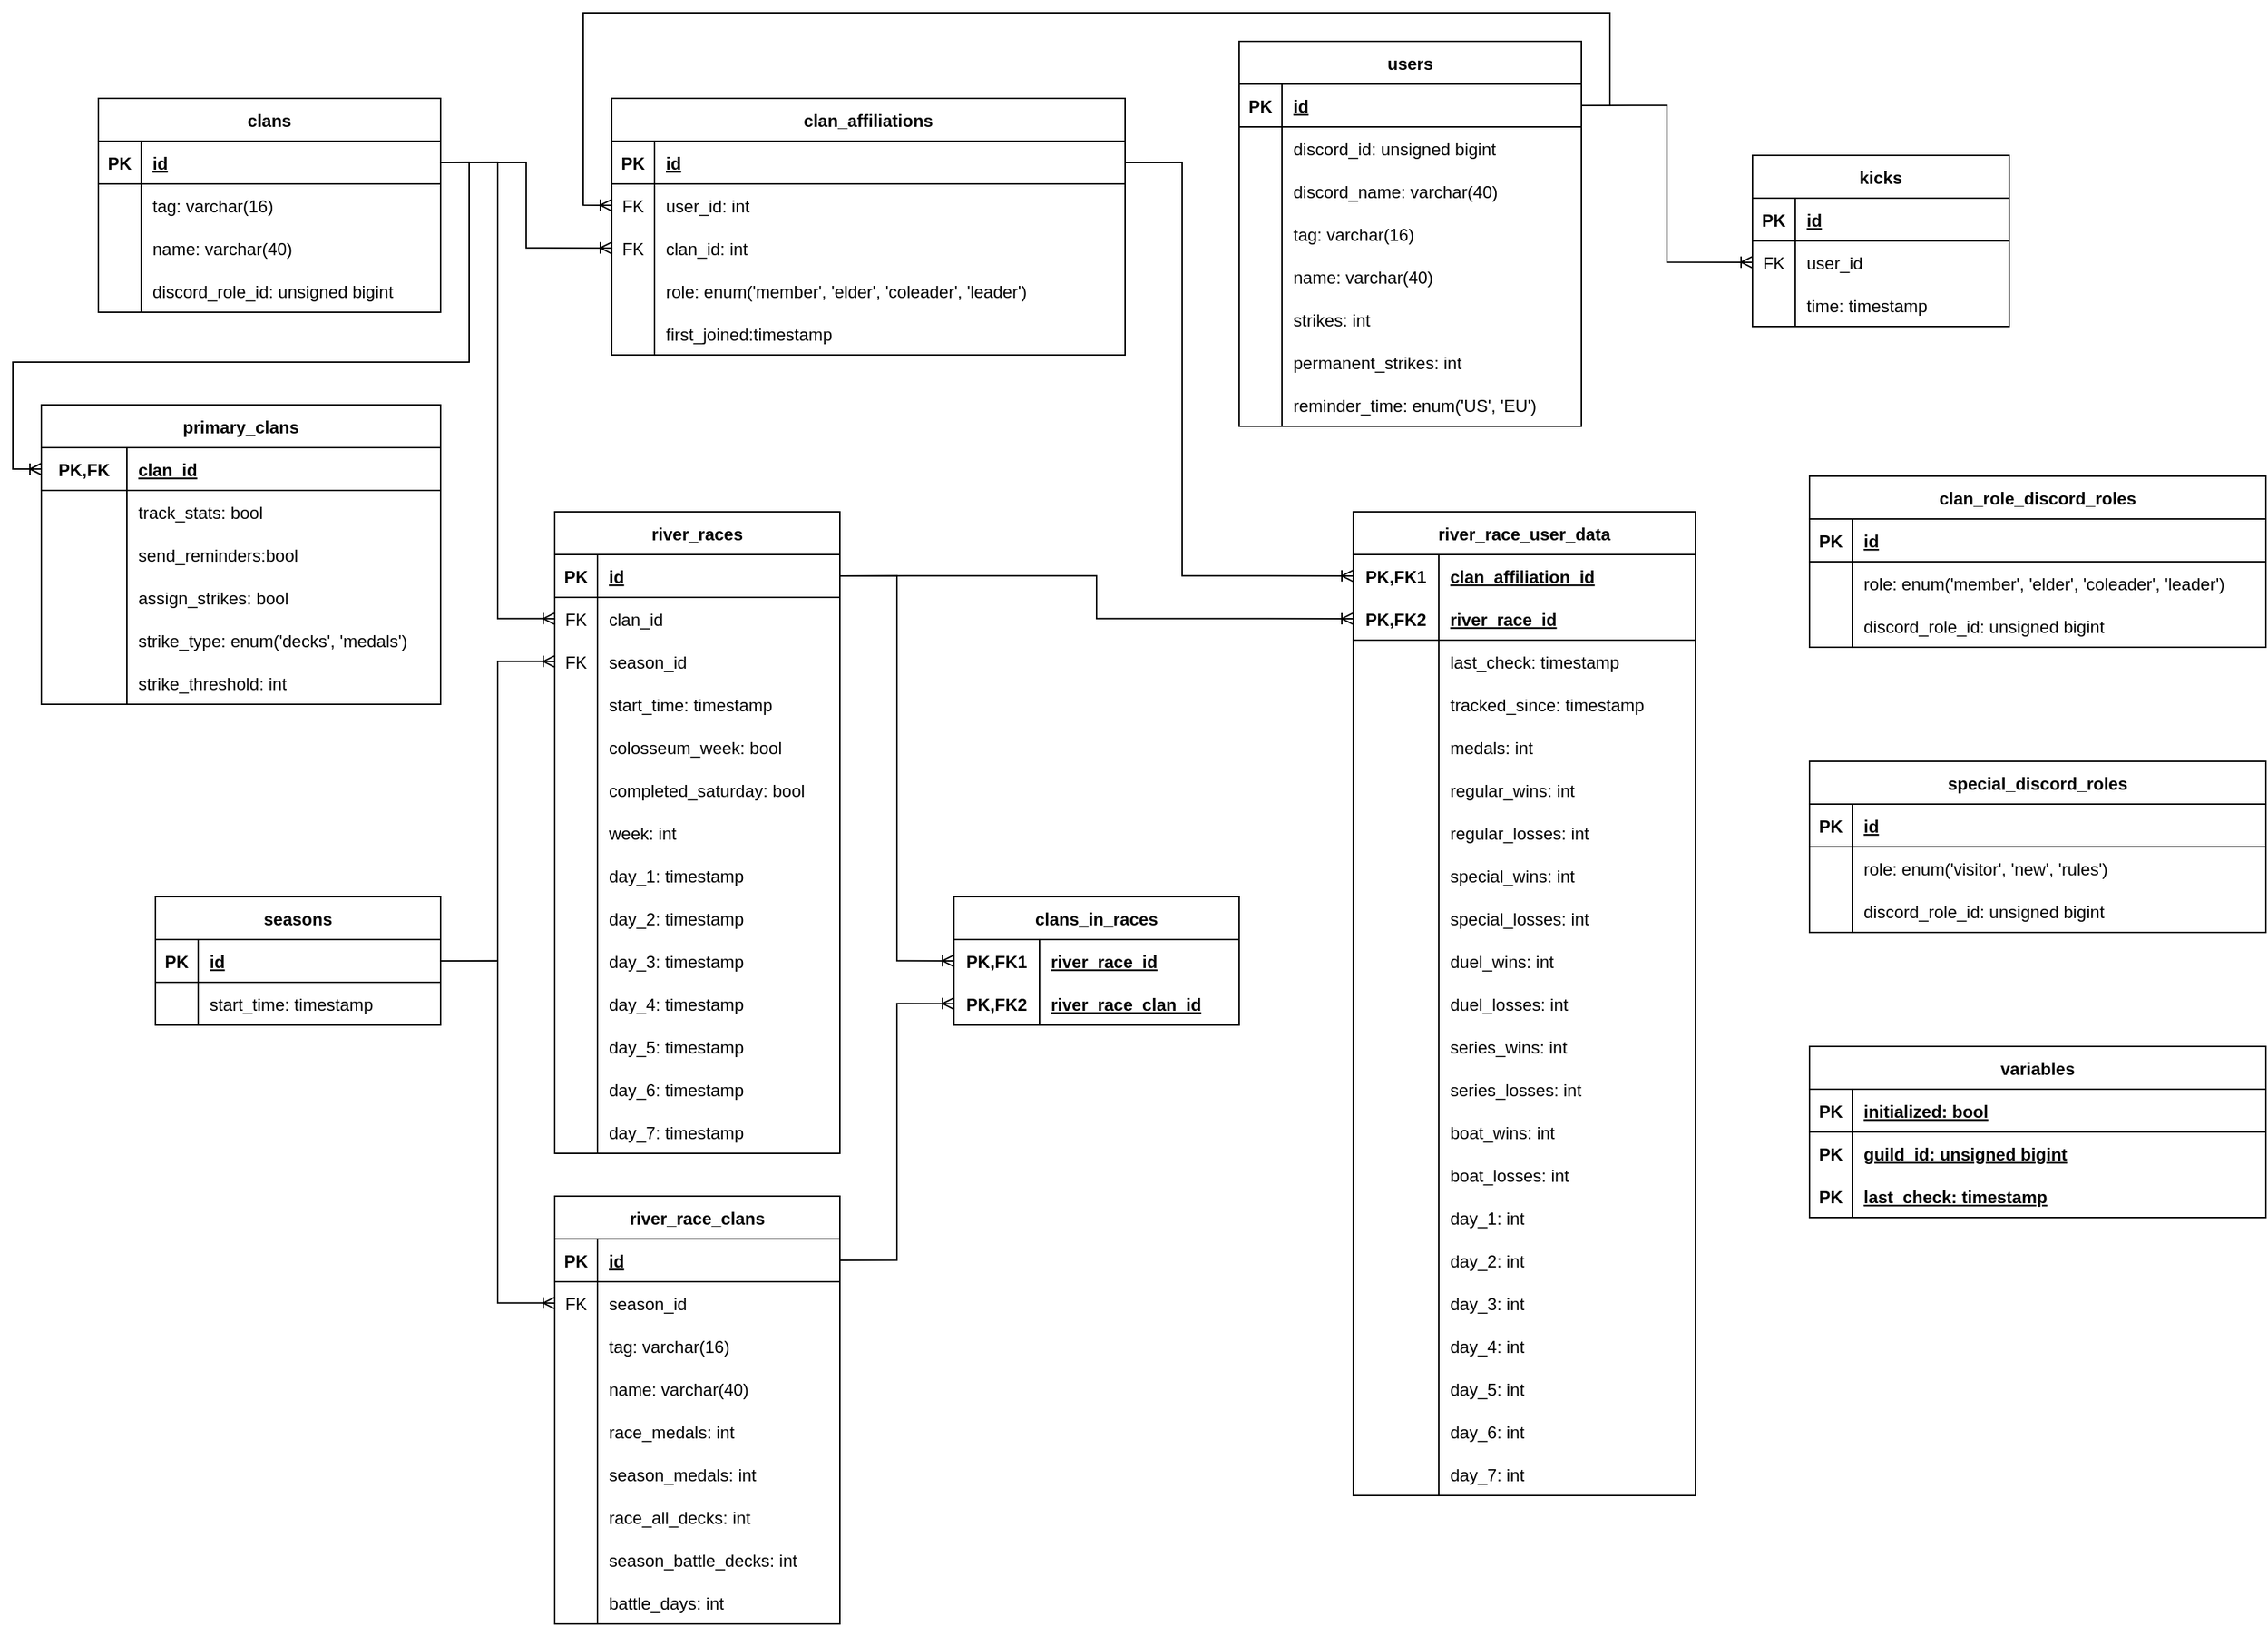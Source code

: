 <mxfile>
    <diagram id="R2lEEEUBdFMjLlhIrx00" name="Page-1">
        <mxGraphModel dx="1709" dy="1150" grid="1" gridSize="10" guides="1" tooltips="1" connect="1" arrows="1" fold="1" page="1" pageScale="1" pageWidth="1920" pageHeight="1200" background="none" math="0" shadow="0" extFonts="Permanent Marker^https://fonts.googleapis.com/css?family=Permanent+Marker">
            <root>
                <mxCell id="0"/>
                <mxCell id="1" parent="0"/>
                <mxCell id="Boqwv2moiaB2RnUpPPVJ-31" value="users" style="shape=table;startSize=30;container=1;collapsible=1;childLayout=tableLayout;fixedRows=1;rowLines=0;fontStyle=1;align=center;resizeLast=1;" parent="1" vertex="1">
                    <mxGeometry x="1000" y="54.94" width="240" height="270" as="geometry"/>
                </mxCell>
                <mxCell id="Boqwv2moiaB2RnUpPPVJ-32" value="" style="shape=tableRow;horizontal=0;startSize=0;swimlaneHead=0;swimlaneBody=0;fillColor=none;collapsible=0;dropTarget=0;points=[[0,0.5],[1,0.5]];portConstraint=eastwest;top=0;left=0;right=0;bottom=1;" parent="Boqwv2moiaB2RnUpPPVJ-31" vertex="1">
                    <mxGeometry y="30" width="240" height="30" as="geometry"/>
                </mxCell>
                <mxCell id="Boqwv2moiaB2RnUpPPVJ-33" value="PK" style="shape=partialRectangle;connectable=0;fillColor=none;top=0;left=0;bottom=0;right=0;fontStyle=1;overflow=hidden;" parent="Boqwv2moiaB2RnUpPPVJ-32" vertex="1">
                    <mxGeometry width="30" height="30" as="geometry">
                        <mxRectangle width="30" height="30" as="alternateBounds"/>
                    </mxGeometry>
                </mxCell>
                <mxCell id="Boqwv2moiaB2RnUpPPVJ-34" value="id" style="shape=partialRectangle;connectable=0;fillColor=none;top=0;left=0;bottom=0;right=0;align=left;spacingLeft=6;fontStyle=5;overflow=hidden;" parent="Boqwv2moiaB2RnUpPPVJ-32" vertex="1">
                    <mxGeometry x="30" width="210" height="30" as="geometry">
                        <mxRectangle width="210" height="30" as="alternateBounds"/>
                    </mxGeometry>
                </mxCell>
                <mxCell id="Boqwv2moiaB2RnUpPPVJ-35" value="" style="shape=tableRow;horizontal=0;startSize=0;swimlaneHead=0;swimlaneBody=0;fillColor=none;collapsible=0;dropTarget=0;points=[[0,0.5],[1,0.5]];portConstraint=eastwest;top=0;left=0;right=0;bottom=0;" parent="Boqwv2moiaB2RnUpPPVJ-31" vertex="1">
                    <mxGeometry y="60" width="240" height="30" as="geometry"/>
                </mxCell>
                <mxCell id="Boqwv2moiaB2RnUpPPVJ-36" value="" style="shape=partialRectangle;connectable=0;fillColor=none;top=0;left=0;bottom=0;right=0;editable=1;overflow=hidden;" parent="Boqwv2moiaB2RnUpPPVJ-35" vertex="1">
                    <mxGeometry width="30" height="30" as="geometry">
                        <mxRectangle width="30" height="30" as="alternateBounds"/>
                    </mxGeometry>
                </mxCell>
                <mxCell id="Boqwv2moiaB2RnUpPPVJ-37" value="discord_id: unsigned bigint" style="shape=partialRectangle;connectable=0;fillColor=none;top=0;left=0;bottom=0;right=0;align=left;spacingLeft=6;overflow=hidden;" parent="Boqwv2moiaB2RnUpPPVJ-35" vertex="1">
                    <mxGeometry x="30" width="210" height="30" as="geometry">
                        <mxRectangle width="210" height="30" as="alternateBounds"/>
                    </mxGeometry>
                </mxCell>
                <mxCell id="Boqwv2moiaB2RnUpPPVJ-38" value="" style="shape=tableRow;horizontal=0;startSize=0;swimlaneHead=0;swimlaneBody=0;fillColor=none;collapsible=0;dropTarget=0;points=[[0,0.5],[1,0.5]];portConstraint=eastwest;top=0;left=0;right=0;bottom=0;" parent="Boqwv2moiaB2RnUpPPVJ-31" vertex="1">
                    <mxGeometry y="90" width="240" height="30" as="geometry"/>
                </mxCell>
                <mxCell id="Boqwv2moiaB2RnUpPPVJ-39" value="" style="shape=partialRectangle;connectable=0;fillColor=none;top=0;left=0;bottom=0;right=0;editable=1;overflow=hidden;" parent="Boqwv2moiaB2RnUpPPVJ-38" vertex="1">
                    <mxGeometry width="30" height="30" as="geometry">
                        <mxRectangle width="30" height="30" as="alternateBounds"/>
                    </mxGeometry>
                </mxCell>
                <mxCell id="Boqwv2moiaB2RnUpPPVJ-40" value="discord_name: varchar(40)" style="shape=partialRectangle;connectable=0;fillColor=none;top=0;left=0;bottom=0;right=0;align=left;spacingLeft=6;overflow=hidden;" parent="Boqwv2moiaB2RnUpPPVJ-38" vertex="1">
                    <mxGeometry x="30" width="210" height="30" as="geometry">
                        <mxRectangle width="210" height="30" as="alternateBounds"/>
                    </mxGeometry>
                </mxCell>
                <mxCell id="Boqwv2moiaB2RnUpPPVJ-41" value="" style="shape=tableRow;horizontal=0;startSize=0;swimlaneHead=0;swimlaneBody=0;fillColor=none;collapsible=0;dropTarget=0;points=[[0,0.5],[1,0.5]];portConstraint=eastwest;top=0;left=0;right=0;bottom=0;" parent="Boqwv2moiaB2RnUpPPVJ-31" vertex="1">
                    <mxGeometry y="120" width="240" height="30" as="geometry"/>
                </mxCell>
                <mxCell id="Boqwv2moiaB2RnUpPPVJ-42" value="" style="shape=partialRectangle;connectable=0;fillColor=none;top=0;left=0;bottom=0;right=0;editable=1;overflow=hidden;" parent="Boqwv2moiaB2RnUpPPVJ-41" vertex="1">
                    <mxGeometry width="30" height="30" as="geometry">
                        <mxRectangle width="30" height="30" as="alternateBounds"/>
                    </mxGeometry>
                </mxCell>
                <mxCell id="Boqwv2moiaB2RnUpPPVJ-43" value="tag: varchar(16)" style="shape=partialRectangle;connectable=0;fillColor=none;top=0;left=0;bottom=0;right=0;align=left;spacingLeft=6;overflow=hidden;" parent="Boqwv2moiaB2RnUpPPVJ-41" vertex="1">
                    <mxGeometry x="30" width="210" height="30" as="geometry">
                        <mxRectangle width="210" height="30" as="alternateBounds"/>
                    </mxGeometry>
                </mxCell>
                <mxCell id="Boqwv2moiaB2RnUpPPVJ-44" value="" style="shape=tableRow;horizontal=0;startSize=0;swimlaneHead=0;swimlaneBody=0;fillColor=none;collapsible=0;dropTarget=0;points=[[0,0.5],[1,0.5]];portConstraint=eastwest;top=0;left=0;right=0;bottom=0;" parent="Boqwv2moiaB2RnUpPPVJ-31" vertex="1">
                    <mxGeometry y="150" width="240" height="30" as="geometry"/>
                </mxCell>
                <mxCell id="Boqwv2moiaB2RnUpPPVJ-45" value="" style="shape=partialRectangle;connectable=0;fillColor=none;top=0;left=0;bottom=0;right=0;editable=1;overflow=hidden;" parent="Boqwv2moiaB2RnUpPPVJ-44" vertex="1">
                    <mxGeometry width="30" height="30" as="geometry">
                        <mxRectangle width="30" height="30" as="alternateBounds"/>
                    </mxGeometry>
                </mxCell>
                <mxCell id="Boqwv2moiaB2RnUpPPVJ-46" value="name: varchar(40)" style="shape=partialRectangle;connectable=0;fillColor=none;top=0;left=0;bottom=0;right=0;align=left;spacingLeft=6;overflow=hidden;" parent="Boqwv2moiaB2RnUpPPVJ-44" vertex="1">
                    <mxGeometry x="30" width="210" height="30" as="geometry">
                        <mxRectangle width="210" height="30" as="alternateBounds"/>
                    </mxGeometry>
                </mxCell>
                <mxCell id="Boqwv2moiaB2RnUpPPVJ-47" value="" style="shape=tableRow;horizontal=0;startSize=0;swimlaneHead=0;swimlaneBody=0;fillColor=none;collapsible=0;dropTarget=0;points=[[0,0.5],[1,0.5]];portConstraint=eastwest;top=0;left=0;right=0;bottom=0;" parent="Boqwv2moiaB2RnUpPPVJ-31" vertex="1">
                    <mxGeometry y="180" width="240" height="30" as="geometry"/>
                </mxCell>
                <mxCell id="Boqwv2moiaB2RnUpPPVJ-48" value="" style="shape=partialRectangle;connectable=0;fillColor=none;top=0;left=0;bottom=0;right=0;editable=1;overflow=hidden;" parent="Boqwv2moiaB2RnUpPPVJ-47" vertex="1">
                    <mxGeometry width="30" height="30" as="geometry">
                        <mxRectangle width="30" height="30" as="alternateBounds"/>
                    </mxGeometry>
                </mxCell>
                <mxCell id="Boqwv2moiaB2RnUpPPVJ-49" value="strikes: int" style="shape=partialRectangle;connectable=0;fillColor=none;top=0;left=0;bottom=0;right=0;align=left;spacingLeft=6;overflow=hidden;" parent="Boqwv2moiaB2RnUpPPVJ-47" vertex="1">
                    <mxGeometry x="30" width="210" height="30" as="geometry">
                        <mxRectangle width="210" height="30" as="alternateBounds"/>
                    </mxGeometry>
                </mxCell>
                <mxCell id="Boqwv2moiaB2RnUpPPVJ-657" value="" style="shape=tableRow;horizontal=0;startSize=0;swimlaneHead=0;swimlaneBody=0;fillColor=none;collapsible=0;dropTarget=0;points=[[0,0.5],[1,0.5]];portConstraint=eastwest;top=0;left=0;right=0;bottom=0;" parent="Boqwv2moiaB2RnUpPPVJ-31" vertex="1">
                    <mxGeometry y="210" width="240" height="30" as="geometry"/>
                </mxCell>
                <mxCell id="Boqwv2moiaB2RnUpPPVJ-658" value="" style="shape=partialRectangle;connectable=0;fillColor=none;top=0;left=0;bottom=0;right=0;editable=1;overflow=hidden;" parent="Boqwv2moiaB2RnUpPPVJ-657" vertex="1">
                    <mxGeometry width="30" height="30" as="geometry">
                        <mxRectangle width="30" height="30" as="alternateBounds"/>
                    </mxGeometry>
                </mxCell>
                <mxCell id="Boqwv2moiaB2RnUpPPVJ-659" value="permanent_strikes: int" style="shape=partialRectangle;connectable=0;fillColor=none;top=0;left=0;bottom=0;right=0;align=left;spacingLeft=6;overflow=hidden;" parent="Boqwv2moiaB2RnUpPPVJ-657" vertex="1">
                    <mxGeometry x="30" width="210" height="30" as="geometry">
                        <mxRectangle width="210" height="30" as="alternateBounds"/>
                    </mxGeometry>
                </mxCell>
                <mxCell id="Boqwv2moiaB2RnUpPPVJ-446" value="" style="shape=tableRow;horizontal=0;startSize=0;swimlaneHead=0;swimlaneBody=0;fillColor=none;collapsible=0;dropTarget=0;points=[[0,0.5],[1,0.5]];portConstraint=eastwest;top=0;left=0;right=0;bottom=0;" parent="Boqwv2moiaB2RnUpPPVJ-31" vertex="1">
                    <mxGeometry y="240" width="240" height="30" as="geometry"/>
                </mxCell>
                <mxCell id="Boqwv2moiaB2RnUpPPVJ-447" value="" style="shape=partialRectangle;connectable=0;fillColor=none;top=0;left=0;bottom=0;right=0;editable=1;overflow=hidden;" parent="Boqwv2moiaB2RnUpPPVJ-446" vertex="1">
                    <mxGeometry width="30" height="30" as="geometry">
                        <mxRectangle width="30" height="30" as="alternateBounds"/>
                    </mxGeometry>
                </mxCell>
                <mxCell id="Boqwv2moiaB2RnUpPPVJ-448" value="reminder_time: enum('US', 'EU')" style="shape=partialRectangle;connectable=0;fillColor=none;top=0;left=0;bottom=0;right=0;align=left;spacingLeft=6;overflow=hidden;" parent="Boqwv2moiaB2RnUpPPVJ-446" vertex="1">
                    <mxGeometry x="30" width="210" height="30" as="geometry">
                        <mxRectangle width="210" height="30" as="alternateBounds"/>
                    </mxGeometry>
                </mxCell>
                <mxCell id="Boqwv2moiaB2RnUpPPVJ-59" value="clans" style="shape=table;startSize=30;container=1;collapsible=1;childLayout=tableLayout;fixedRows=1;rowLines=0;fontStyle=1;align=center;resizeLast=1;" parent="1" vertex="1">
                    <mxGeometry x="200" y="94.94" width="240" height="150.06" as="geometry"/>
                </mxCell>
                <mxCell id="Boqwv2moiaB2RnUpPPVJ-60" value="" style="shape=tableRow;horizontal=0;startSize=0;swimlaneHead=0;swimlaneBody=0;fillColor=none;collapsible=0;dropTarget=0;points=[[0,0.5],[1,0.5]];portConstraint=eastwest;top=0;left=0;right=0;bottom=1;" parent="Boqwv2moiaB2RnUpPPVJ-59" vertex="1">
                    <mxGeometry y="30" width="240" height="30" as="geometry"/>
                </mxCell>
                <mxCell id="Boqwv2moiaB2RnUpPPVJ-61" value="PK" style="shape=partialRectangle;connectable=0;fillColor=none;top=0;left=0;bottom=0;right=0;fontStyle=1;overflow=hidden;" parent="Boqwv2moiaB2RnUpPPVJ-60" vertex="1">
                    <mxGeometry width="30" height="30" as="geometry">
                        <mxRectangle width="30" height="30" as="alternateBounds"/>
                    </mxGeometry>
                </mxCell>
                <mxCell id="Boqwv2moiaB2RnUpPPVJ-62" value="id" style="shape=partialRectangle;connectable=0;fillColor=none;top=0;left=0;bottom=0;right=0;align=left;spacingLeft=6;fontStyle=5;overflow=hidden;" parent="Boqwv2moiaB2RnUpPPVJ-60" vertex="1">
                    <mxGeometry x="30" width="210" height="30" as="geometry">
                        <mxRectangle width="210" height="30" as="alternateBounds"/>
                    </mxGeometry>
                </mxCell>
                <mxCell id="Boqwv2moiaB2RnUpPPVJ-63" value="" style="shape=tableRow;horizontal=0;startSize=0;swimlaneHead=0;swimlaneBody=0;fillColor=none;collapsible=0;dropTarget=0;points=[[0,0.5],[1,0.5]];portConstraint=eastwest;top=0;left=0;right=0;bottom=0;" parent="Boqwv2moiaB2RnUpPPVJ-59" vertex="1">
                    <mxGeometry y="60" width="240" height="30" as="geometry"/>
                </mxCell>
                <mxCell id="Boqwv2moiaB2RnUpPPVJ-64" value="" style="shape=partialRectangle;connectable=0;fillColor=none;top=0;left=0;bottom=0;right=0;editable=1;overflow=hidden;" parent="Boqwv2moiaB2RnUpPPVJ-63" vertex="1">
                    <mxGeometry width="30" height="30" as="geometry">
                        <mxRectangle width="30" height="30" as="alternateBounds"/>
                    </mxGeometry>
                </mxCell>
                <mxCell id="Boqwv2moiaB2RnUpPPVJ-65" value="tag: varchar(16)" style="shape=partialRectangle;connectable=0;fillColor=none;top=0;left=0;bottom=0;right=0;align=left;spacingLeft=6;overflow=hidden;" parent="Boqwv2moiaB2RnUpPPVJ-63" vertex="1">
                    <mxGeometry x="30" width="210" height="30" as="geometry">
                        <mxRectangle width="210" height="30" as="alternateBounds"/>
                    </mxGeometry>
                </mxCell>
                <mxCell id="Boqwv2moiaB2RnUpPPVJ-66" value="" style="shape=tableRow;horizontal=0;startSize=0;swimlaneHead=0;swimlaneBody=0;fillColor=none;collapsible=0;dropTarget=0;points=[[0,0.5],[1,0.5]];portConstraint=eastwest;top=0;left=0;right=0;bottom=0;" parent="Boqwv2moiaB2RnUpPPVJ-59" vertex="1">
                    <mxGeometry y="90" width="240" height="30" as="geometry"/>
                </mxCell>
                <mxCell id="Boqwv2moiaB2RnUpPPVJ-67" value="" style="shape=partialRectangle;connectable=0;fillColor=none;top=0;left=0;bottom=0;right=0;editable=1;overflow=hidden;" parent="Boqwv2moiaB2RnUpPPVJ-66" vertex="1">
                    <mxGeometry width="30" height="30" as="geometry">
                        <mxRectangle width="30" height="30" as="alternateBounds"/>
                    </mxGeometry>
                </mxCell>
                <mxCell id="Boqwv2moiaB2RnUpPPVJ-68" value="name: varchar(40)" style="shape=partialRectangle;connectable=0;fillColor=none;top=0;left=0;bottom=0;right=0;align=left;spacingLeft=6;overflow=hidden;" parent="Boqwv2moiaB2RnUpPPVJ-66" vertex="1">
                    <mxGeometry x="30" width="210" height="30" as="geometry">
                        <mxRectangle width="210" height="30" as="alternateBounds"/>
                    </mxGeometry>
                </mxCell>
                <mxCell id="Boqwv2moiaB2RnUpPPVJ-589" value="" style="shape=tableRow;horizontal=0;startSize=0;swimlaneHead=0;swimlaneBody=0;fillColor=none;collapsible=0;dropTarget=0;points=[[0,0.5],[1,0.5]];portConstraint=eastwest;top=0;left=0;right=0;bottom=0;" parent="Boqwv2moiaB2RnUpPPVJ-59" vertex="1">
                    <mxGeometry y="120" width="240" height="30" as="geometry"/>
                </mxCell>
                <mxCell id="Boqwv2moiaB2RnUpPPVJ-590" value="" style="shape=partialRectangle;connectable=0;fillColor=none;top=0;left=0;bottom=0;right=0;editable=1;overflow=hidden;" parent="Boqwv2moiaB2RnUpPPVJ-589" vertex="1">
                    <mxGeometry width="30" height="30" as="geometry">
                        <mxRectangle width="30" height="30" as="alternateBounds"/>
                    </mxGeometry>
                </mxCell>
                <mxCell id="Boqwv2moiaB2RnUpPPVJ-591" value="discord_role_id: unsigned bigint" style="shape=partialRectangle;connectable=0;fillColor=none;top=0;left=0;bottom=0;right=0;align=left;spacingLeft=6;overflow=hidden;" parent="Boqwv2moiaB2RnUpPPVJ-589" vertex="1">
                    <mxGeometry x="30" width="210" height="30" as="geometry">
                        <mxRectangle width="210" height="30" as="alternateBounds"/>
                    </mxGeometry>
                </mxCell>
                <mxCell id="Boqwv2moiaB2RnUpPPVJ-277" value="seasons" style="shape=table;startSize=30;container=1;collapsible=1;childLayout=tableLayout;fixedRows=1;rowLines=0;fontStyle=1;align=center;resizeLast=1;" parent="1" vertex="1">
                    <mxGeometry x="240" y="654.94" width="200" height="90" as="geometry"/>
                </mxCell>
                <mxCell id="Boqwv2moiaB2RnUpPPVJ-278" value="" style="shape=tableRow;horizontal=0;startSize=0;swimlaneHead=0;swimlaneBody=0;fillColor=none;collapsible=0;dropTarget=0;points=[[0,0.5],[1,0.5]];portConstraint=eastwest;top=0;left=0;right=0;bottom=1;" parent="Boqwv2moiaB2RnUpPPVJ-277" vertex="1">
                    <mxGeometry y="30" width="200" height="30" as="geometry"/>
                </mxCell>
                <mxCell id="Boqwv2moiaB2RnUpPPVJ-279" value="PK" style="shape=partialRectangle;connectable=0;fillColor=none;top=0;left=0;bottom=0;right=0;fontStyle=1;overflow=hidden;" parent="Boqwv2moiaB2RnUpPPVJ-278" vertex="1">
                    <mxGeometry width="30" height="30" as="geometry">
                        <mxRectangle width="30" height="30" as="alternateBounds"/>
                    </mxGeometry>
                </mxCell>
                <mxCell id="Boqwv2moiaB2RnUpPPVJ-280" value="id" style="shape=partialRectangle;connectable=0;fillColor=none;top=0;left=0;bottom=0;right=0;align=left;spacingLeft=6;fontStyle=5;overflow=hidden;" parent="Boqwv2moiaB2RnUpPPVJ-278" vertex="1">
                    <mxGeometry x="30" width="170" height="30" as="geometry">
                        <mxRectangle width="170" height="30" as="alternateBounds"/>
                    </mxGeometry>
                </mxCell>
                <mxCell id="Boqwv2moiaB2RnUpPPVJ-287" value="" style="shape=tableRow;horizontal=0;startSize=0;swimlaneHead=0;swimlaneBody=0;fillColor=none;collapsible=0;dropTarget=0;points=[[0,0.5],[1,0.5]];portConstraint=eastwest;top=0;left=0;right=0;bottom=0;" parent="Boqwv2moiaB2RnUpPPVJ-277" vertex="1">
                    <mxGeometry y="60" width="200" height="30" as="geometry"/>
                </mxCell>
                <mxCell id="Boqwv2moiaB2RnUpPPVJ-288" value="" style="shape=partialRectangle;connectable=0;fillColor=none;top=0;left=0;bottom=0;right=0;editable=1;overflow=hidden;" parent="Boqwv2moiaB2RnUpPPVJ-287" vertex="1">
                    <mxGeometry width="30" height="30" as="geometry">
                        <mxRectangle width="30" height="30" as="alternateBounds"/>
                    </mxGeometry>
                </mxCell>
                <mxCell id="Boqwv2moiaB2RnUpPPVJ-289" value="start_time: timestamp" style="shape=partialRectangle;connectable=0;fillColor=none;top=0;left=0;bottom=0;right=0;align=left;spacingLeft=6;overflow=hidden;" parent="Boqwv2moiaB2RnUpPPVJ-287" vertex="1">
                    <mxGeometry x="30" width="170" height="30" as="geometry">
                        <mxRectangle width="170" height="30" as="alternateBounds"/>
                    </mxGeometry>
                </mxCell>
                <mxCell id="Boqwv2moiaB2RnUpPPVJ-320" value="river_race_clans" style="shape=table;startSize=30;container=1;collapsible=1;childLayout=tableLayout;fixedRows=1;rowLines=0;fontStyle=1;align=center;resizeLast=1;" parent="1" vertex="1">
                    <mxGeometry x="520" y="864.94" width="200" height="300" as="geometry"/>
                </mxCell>
                <mxCell id="Boqwv2moiaB2RnUpPPVJ-321" value="" style="shape=tableRow;horizontal=0;startSize=0;swimlaneHead=0;swimlaneBody=0;fillColor=none;collapsible=0;dropTarget=0;points=[[0,0.5],[1,0.5]];portConstraint=eastwest;top=0;left=0;right=0;bottom=1;" parent="Boqwv2moiaB2RnUpPPVJ-320" vertex="1">
                    <mxGeometry y="30" width="200" height="30" as="geometry"/>
                </mxCell>
                <mxCell id="Boqwv2moiaB2RnUpPPVJ-322" value="PK" style="shape=partialRectangle;connectable=0;fillColor=none;top=0;left=0;bottom=0;right=0;fontStyle=1;overflow=hidden;" parent="Boqwv2moiaB2RnUpPPVJ-321" vertex="1">
                    <mxGeometry width="30" height="30" as="geometry">
                        <mxRectangle width="30" height="30" as="alternateBounds"/>
                    </mxGeometry>
                </mxCell>
                <mxCell id="Boqwv2moiaB2RnUpPPVJ-323" value="id" style="shape=partialRectangle;connectable=0;fillColor=none;top=0;left=0;bottom=0;right=0;align=left;spacingLeft=6;fontStyle=5;overflow=hidden;" parent="Boqwv2moiaB2RnUpPPVJ-321" vertex="1">
                    <mxGeometry x="30" width="170" height="30" as="geometry">
                        <mxRectangle width="170" height="30" as="alternateBounds"/>
                    </mxGeometry>
                </mxCell>
                <mxCell id="Boqwv2moiaB2RnUpPPVJ-443" value="" style="shape=tableRow;horizontal=0;startSize=0;swimlaneHead=0;swimlaneBody=0;fillColor=none;collapsible=0;dropTarget=0;points=[[0,0.5],[1,0.5]];portConstraint=eastwest;top=0;left=0;right=0;bottom=0;" parent="Boqwv2moiaB2RnUpPPVJ-320" vertex="1">
                    <mxGeometry y="60" width="200" height="30" as="geometry"/>
                </mxCell>
                <mxCell id="Boqwv2moiaB2RnUpPPVJ-444" value="FK" style="shape=partialRectangle;connectable=0;fillColor=none;top=0;left=0;bottom=0;right=0;editable=1;overflow=hidden;" parent="Boqwv2moiaB2RnUpPPVJ-443" vertex="1">
                    <mxGeometry width="30" height="30" as="geometry">
                        <mxRectangle width="30" height="30" as="alternateBounds"/>
                    </mxGeometry>
                </mxCell>
                <mxCell id="Boqwv2moiaB2RnUpPPVJ-445" value="season_id" style="shape=partialRectangle;connectable=0;fillColor=none;top=0;left=0;bottom=0;right=0;align=left;spacingLeft=6;overflow=hidden;" parent="Boqwv2moiaB2RnUpPPVJ-443" vertex="1">
                    <mxGeometry x="30" width="170" height="30" as="geometry">
                        <mxRectangle width="170" height="30" as="alternateBounds"/>
                    </mxGeometry>
                </mxCell>
                <mxCell id="Boqwv2moiaB2RnUpPPVJ-327" value="" style="shape=tableRow;horizontal=0;startSize=0;swimlaneHead=0;swimlaneBody=0;fillColor=none;collapsible=0;dropTarget=0;points=[[0,0.5],[1,0.5]];portConstraint=eastwest;top=0;left=0;right=0;bottom=0;" parent="Boqwv2moiaB2RnUpPPVJ-320" vertex="1">
                    <mxGeometry y="90" width="200" height="30" as="geometry"/>
                </mxCell>
                <mxCell id="Boqwv2moiaB2RnUpPPVJ-328" value="" style="shape=partialRectangle;connectable=0;fillColor=none;top=0;left=0;bottom=0;right=0;editable=1;overflow=hidden;" parent="Boqwv2moiaB2RnUpPPVJ-327" vertex="1">
                    <mxGeometry width="30" height="30" as="geometry">
                        <mxRectangle width="30" height="30" as="alternateBounds"/>
                    </mxGeometry>
                </mxCell>
                <mxCell id="Boqwv2moiaB2RnUpPPVJ-329" value="tag: varchar(16)" style="shape=partialRectangle;connectable=0;fillColor=none;top=0;left=0;bottom=0;right=0;align=left;spacingLeft=6;overflow=hidden;" parent="Boqwv2moiaB2RnUpPPVJ-327" vertex="1">
                    <mxGeometry x="30" width="170" height="30" as="geometry">
                        <mxRectangle width="170" height="30" as="alternateBounds"/>
                    </mxGeometry>
                </mxCell>
                <mxCell id="Boqwv2moiaB2RnUpPPVJ-330" value="" style="shape=tableRow;horizontal=0;startSize=0;swimlaneHead=0;swimlaneBody=0;fillColor=none;collapsible=0;dropTarget=0;points=[[0,0.5],[1,0.5]];portConstraint=eastwest;top=0;left=0;right=0;bottom=0;" parent="Boqwv2moiaB2RnUpPPVJ-320" vertex="1">
                    <mxGeometry y="120" width="200" height="30" as="geometry"/>
                </mxCell>
                <mxCell id="Boqwv2moiaB2RnUpPPVJ-331" value="" style="shape=partialRectangle;connectable=0;fillColor=none;top=0;left=0;bottom=0;right=0;editable=1;overflow=hidden;" parent="Boqwv2moiaB2RnUpPPVJ-330" vertex="1">
                    <mxGeometry width="30" height="30" as="geometry">
                        <mxRectangle width="30" height="30" as="alternateBounds"/>
                    </mxGeometry>
                </mxCell>
                <mxCell id="Boqwv2moiaB2RnUpPPVJ-332" value="name: varchar(40)" style="shape=partialRectangle;connectable=0;fillColor=none;top=0;left=0;bottom=0;right=0;align=left;spacingLeft=6;overflow=hidden;" parent="Boqwv2moiaB2RnUpPPVJ-330" vertex="1">
                    <mxGeometry x="30" width="170" height="30" as="geometry">
                        <mxRectangle width="170" height="30" as="alternateBounds"/>
                    </mxGeometry>
                </mxCell>
                <mxCell id="Boqwv2moiaB2RnUpPPVJ-333" value="" style="shape=tableRow;horizontal=0;startSize=0;swimlaneHead=0;swimlaneBody=0;fillColor=none;collapsible=0;dropTarget=0;points=[[0,0.5],[1,0.5]];portConstraint=eastwest;top=0;left=0;right=0;bottom=0;" parent="Boqwv2moiaB2RnUpPPVJ-320" vertex="1">
                    <mxGeometry y="150" width="200" height="30" as="geometry"/>
                </mxCell>
                <mxCell id="Boqwv2moiaB2RnUpPPVJ-334" value="" style="shape=partialRectangle;connectable=0;fillColor=none;top=0;left=0;bottom=0;right=0;editable=1;overflow=hidden;" parent="Boqwv2moiaB2RnUpPPVJ-333" vertex="1">
                    <mxGeometry width="30" height="30" as="geometry">
                        <mxRectangle width="30" height="30" as="alternateBounds"/>
                    </mxGeometry>
                </mxCell>
                <mxCell id="Boqwv2moiaB2RnUpPPVJ-335" value="race_medals: int" style="shape=partialRectangle;connectable=0;fillColor=none;top=0;left=0;bottom=0;right=0;align=left;spacingLeft=6;overflow=hidden;" parent="Boqwv2moiaB2RnUpPPVJ-333" vertex="1">
                    <mxGeometry x="30" width="170" height="30" as="geometry">
                        <mxRectangle width="170" height="30" as="alternateBounds"/>
                    </mxGeometry>
                </mxCell>
                <mxCell id="Boqwv2moiaB2RnUpPPVJ-336" value="" style="shape=tableRow;horizontal=0;startSize=0;swimlaneHead=0;swimlaneBody=0;fillColor=none;collapsible=0;dropTarget=0;points=[[0,0.5],[1,0.5]];portConstraint=eastwest;top=0;left=0;right=0;bottom=0;" parent="Boqwv2moiaB2RnUpPPVJ-320" vertex="1">
                    <mxGeometry y="180" width="200" height="30" as="geometry"/>
                </mxCell>
                <mxCell id="Boqwv2moiaB2RnUpPPVJ-337" value="" style="shape=partialRectangle;connectable=0;fillColor=none;top=0;left=0;bottom=0;right=0;editable=1;overflow=hidden;" parent="Boqwv2moiaB2RnUpPPVJ-336" vertex="1">
                    <mxGeometry width="30" height="30" as="geometry">
                        <mxRectangle width="30" height="30" as="alternateBounds"/>
                    </mxGeometry>
                </mxCell>
                <mxCell id="Boqwv2moiaB2RnUpPPVJ-338" value="season_medals: int" style="shape=partialRectangle;connectable=0;fillColor=none;top=0;left=0;bottom=0;right=0;align=left;spacingLeft=6;overflow=hidden;" parent="Boqwv2moiaB2RnUpPPVJ-336" vertex="1">
                    <mxGeometry x="30" width="170" height="30" as="geometry">
                        <mxRectangle width="170" height="30" as="alternateBounds"/>
                    </mxGeometry>
                </mxCell>
                <mxCell id="Boqwv2moiaB2RnUpPPVJ-339" value="" style="shape=tableRow;horizontal=0;startSize=0;swimlaneHead=0;swimlaneBody=0;fillColor=none;collapsible=0;dropTarget=0;points=[[0,0.5],[1,0.5]];portConstraint=eastwest;top=0;left=0;right=0;bottom=0;" parent="Boqwv2moiaB2RnUpPPVJ-320" vertex="1">
                    <mxGeometry y="210" width="200" height="30" as="geometry"/>
                </mxCell>
                <mxCell id="Boqwv2moiaB2RnUpPPVJ-340" value="" style="shape=partialRectangle;connectable=0;fillColor=none;top=0;left=0;bottom=0;right=0;editable=1;overflow=hidden;" parent="Boqwv2moiaB2RnUpPPVJ-339" vertex="1">
                    <mxGeometry width="30" height="30" as="geometry">
                        <mxRectangle width="30" height="30" as="alternateBounds"/>
                    </mxGeometry>
                </mxCell>
                <mxCell id="Boqwv2moiaB2RnUpPPVJ-341" value="race_all_decks: int" style="shape=partialRectangle;connectable=0;fillColor=none;top=0;left=0;bottom=0;right=0;align=left;spacingLeft=6;overflow=hidden;" parent="Boqwv2moiaB2RnUpPPVJ-339" vertex="1">
                    <mxGeometry x="30" width="170" height="30" as="geometry">
                        <mxRectangle width="170" height="30" as="alternateBounds"/>
                    </mxGeometry>
                </mxCell>
                <mxCell id="Boqwv2moiaB2RnUpPPVJ-342" value="" style="shape=tableRow;horizontal=0;startSize=0;swimlaneHead=0;swimlaneBody=0;fillColor=none;collapsible=0;dropTarget=0;points=[[0,0.5],[1,0.5]];portConstraint=eastwest;top=0;left=0;right=0;bottom=0;" parent="Boqwv2moiaB2RnUpPPVJ-320" vertex="1">
                    <mxGeometry y="240" width="200" height="30" as="geometry"/>
                </mxCell>
                <mxCell id="Boqwv2moiaB2RnUpPPVJ-343" value="" style="shape=partialRectangle;connectable=0;fillColor=none;top=0;left=0;bottom=0;right=0;editable=1;overflow=hidden;" parent="Boqwv2moiaB2RnUpPPVJ-342" vertex="1">
                    <mxGeometry width="30" height="30" as="geometry">
                        <mxRectangle width="30" height="30" as="alternateBounds"/>
                    </mxGeometry>
                </mxCell>
                <mxCell id="Boqwv2moiaB2RnUpPPVJ-344" value="season_battle_decks: int" style="shape=partialRectangle;connectable=0;fillColor=none;top=0;left=0;bottom=0;right=0;align=left;spacingLeft=6;overflow=hidden;" parent="Boqwv2moiaB2RnUpPPVJ-342" vertex="1">
                    <mxGeometry x="30" width="170" height="30" as="geometry">
                        <mxRectangle width="170" height="30" as="alternateBounds"/>
                    </mxGeometry>
                </mxCell>
                <mxCell id="Boqwv2moiaB2RnUpPPVJ-345" value="" style="shape=tableRow;horizontal=0;startSize=0;swimlaneHead=0;swimlaneBody=0;fillColor=none;collapsible=0;dropTarget=0;points=[[0,0.5],[1,0.5]];portConstraint=eastwest;top=0;left=0;right=0;bottom=0;" parent="Boqwv2moiaB2RnUpPPVJ-320" vertex="1">
                    <mxGeometry y="270" width="200" height="30" as="geometry"/>
                </mxCell>
                <mxCell id="Boqwv2moiaB2RnUpPPVJ-346" value="" style="shape=partialRectangle;connectable=0;fillColor=none;top=0;left=0;bottom=0;right=0;editable=1;overflow=hidden;" parent="Boqwv2moiaB2RnUpPPVJ-345" vertex="1">
                    <mxGeometry width="30" height="30" as="geometry">
                        <mxRectangle width="30" height="30" as="alternateBounds"/>
                    </mxGeometry>
                </mxCell>
                <mxCell id="Boqwv2moiaB2RnUpPPVJ-347" value="battle_days: int" style="shape=partialRectangle;connectable=0;fillColor=none;top=0;left=0;bottom=0;right=0;align=left;spacingLeft=6;overflow=hidden;" parent="Boqwv2moiaB2RnUpPPVJ-345" vertex="1">
                    <mxGeometry x="30" width="170" height="30" as="geometry">
                        <mxRectangle width="170" height="30" as="alternateBounds"/>
                    </mxGeometry>
                </mxCell>
                <mxCell id="Boqwv2moiaB2RnUpPPVJ-348" value="river_races" style="shape=table;startSize=30;container=1;collapsible=1;childLayout=tableLayout;fixedRows=1;rowLines=0;fontStyle=1;align=center;resizeLast=1;" parent="1" vertex="1">
                    <mxGeometry x="520" y="384.94" width="200" height="450" as="geometry"/>
                </mxCell>
                <mxCell id="Boqwv2moiaB2RnUpPPVJ-349" value="" style="shape=tableRow;horizontal=0;startSize=0;swimlaneHead=0;swimlaneBody=0;fillColor=none;collapsible=0;dropTarget=0;points=[[0,0.5],[1,0.5]];portConstraint=eastwest;top=0;left=0;right=0;bottom=1;" parent="Boqwv2moiaB2RnUpPPVJ-348" vertex="1">
                    <mxGeometry y="30" width="200" height="30" as="geometry"/>
                </mxCell>
                <mxCell id="Boqwv2moiaB2RnUpPPVJ-350" value="PK" style="shape=partialRectangle;connectable=0;fillColor=none;top=0;left=0;bottom=0;right=0;fontStyle=1;overflow=hidden;" parent="Boqwv2moiaB2RnUpPPVJ-349" vertex="1">
                    <mxGeometry width="30" height="30" as="geometry">
                        <mxRectangle width="30" height="30" as="alternateBounds"/>
                    </mxGeometry>
                </mxCell>
                <mxCell id="Boqwv2moiaB2RnUpPPVJ-351" value="id" style="shape=partialRectangle;connectable=0;fillColor=none;top=0;left=0;bottom=0;right=0;align=left;spacingLeft=6;fontStyle=5;overflow=hidden;" parent="Boqwv2moiaB2RnUpPPVJ-349" vertex="1">
                    <mxGeometry x="30" width="170" height="30" as="geometry">
                        <mxRectangle width="170" height="30" as="alternateBounds"/>
                    </mxGeometry>
                </mxCell>
                <mxCell id="Boqwv2moiaB2RnUpPPVJ-407" value="" style="shape=tableRow;horizontal=0;startSize=0;swimlaneHead=0;swimlaneBody=0;fillColor=none;collapsible=0;dropTarget=0;points=[[0,0.5],[1,0.5]];portConstraint=eastwest;top=0;left=0;right=0;bottom=0;" parent="Boqwv2moiaB2RnUpPPVJ-348" vertex="1">
                    <mxGeometry y="60" width="200" height="30" as="geometry"/>
                </mxCell>
                <mxCell id="Boqwv2moiaB2RnUpPPVJ-408" value="FK" style="shape=partialRectangle;connectable=0;fillColor=none;top=0;left=0;bottom=0;right=0;editable=1;overflow=hidden;" parent="Boqwv2moiaB2RnUpPPVJ-407" vertex="1">
                    <mxGeometry width="30" height="30" as="geometry">
                        <mxRectangle width="30" height="30" as="alternateBounds"/>
                    </mxGeometry>
                </mxCell>
                <mxCell id="Boqwv2moiaB2RnUpPPVJ-409" value="clan_id" style="shape=partialRectangle;connectable=0;fillColor=none;top=0;left=0;bottom=0;right=0;align=left;spacingLeft=6;overflow=hidden;" parent="Boqwv2moiaB2RnUpPPVJ-407" vertex="1">
                    <mxGeometry x="30" width="170" height="30" as="geometry">
                        <mxRectangle width="170" height="30" as="alternateBounds"/>
                    </mxGeometry>
                </mxCell>
                <mxCell id="Boqwv2moiaB2RnUpPPVJ-410" value="" style="shape=tableRow;horizontal=0;startSize=0;swimlaneHead=0;swimlaneBody=0;fillColor=none;collapsible=0;dropTarget=0;points=[[0,0.5],[1,0.5]];portConstraint=eastwest;top=0;left=0;right=0;bottom=0;" parent="Boqwv2moiaB2RnUpPPVJ-348" vertex="1">
                    <mxGeometry y="90" width="200" height="30" as="geometry"/>
                </mxCell>
                <mxCell id="Boqwv2moiaB2RnUpPPVJ-411" value="FK" style="shape=partialRectangle;connectable=0;fillColor=none;top=0;left=0;bottom=0;right=0;editable=1;overflow=hidden;" parent="Boqwv2moiaB2RnUpPPVJ-410" vertex="1">
                    <mxGeometry width="30" height="30" as="geometry">
                        <mxRectangle width="30" height="30" as="alternateBounds"/>
                    </mxGeometry>
                </mxCell>
                <mxCell id="Boqwv2moiaB2RnUpPPVJ-412" value="season_id" style="shape=partialRectangle;connectable=0;fillColor=none;top=0;left=0;bottom=0;right=0;align=left;spacingLeft=6;overflow=hidden;" parent="Boqwv2moiaB2RnUpPPVJ-410" vertex="1">
                    <mxGeometry x="30" width="170" height="30" as="geometry">
                        <mxRectangle width="170" height="30" as="alternateBounds"/>
                    </mxGeometry>
                </mxCell>
                <mxCell id="Boqwv2moiaB2RnUpPPVJ-355" value="" style="shape=tableRow;horizontal=0;startSize=0;swimlaneHead=0;swimlaneBody=0;fillColor=none;collapsible=0;dropTarget=0;points=[[0,0.5],[1,0.5]];portConstraint=eastwest;top=0;left=0;right=0;bottom=0;" parent="Boqwv2moiaB2RnUpPPVJ-348" vertex="1">
                    <mxGeometry y="120" width="200" height="30" as="geometry"/>
                </mxCell>
                <mxCell id="Boqwv2moiaB2RnUpPPVJ-356" value="" style="shape=partialRectangle;connectable=0;fillColor=none;top=0;left=0;bottom=0;right=0;editable=1;overflow=hidden;" parent="Boqwv2moiaB2RnUpPPVJ-355" vertex="1">
                    <mxGeometry width="30" height="30" as="geometry">
                        <mxRectangle width="30" height="30" as="alternateBounds"/>
                    </mxGeometry>
                </mxCell>
                <mxCell id="Boqwv2moiaB2RnUpPPVJ-357" value="start_time: timestamp" style="shape=partialRectangle;connectable=0;fillColor=none;top=0;left=0;bottom=0;right=0;align=left;spacingLeft=6;overflow=hidden;" parent="Boqwv2moiaB2RnUpPPVJ-355" vertex="1">
                    <mxGeometry x="30" width="170" height="30" as="geometry">
                        <mxRectangle width="170" height="30" as="alternateBounds"/>
                    </mxGeometry>
                </mxCell>
                <mxCell id="Boqwv2moiaB2RnUpPPVJ-352" value="" style="shape=tableRow;horizontal=0;startSize=0;swimlaneHead=0;swimlaneBody=0;fillColor=none;collapsible=0;dropTarget=0;points=[[0,0.5],[1,0.5]];portConstraint=eastwest;top=0;left=0;right=0;bottom=0;" parent="Boqwv2moiaB2RnUpPPVJ-348" vertex="1">
                    <mxGeometry y="150" width="200" height="30" as="geometry"/>
                </mxCell>
                <mxCell id="Boqwv2moiaB2RnUpPPVJ-353" value="" style="shape=partialRectangle;connectable=0;fillColor=none;top=0;left=0;bottom=0;right=0;editable=1;overflow=hidden;" parent="Boqwv2moiaB2RnUpPPVJ-352" vertex="1">
                    <mxGeometry width="30" height="30" as="geometry">
                        <mxRectangle width="30" height="30" as="alternateBounds"/>
                    </mxGeometry>
                </mxCell>
                <mxCell id="Boqwv2moiaB2RnUpPPVJ-354" value="colosseum_week: bool" style="shape=partialRectangle;connectable=0;fillColor=none;top=0;left=0;bottom=0;right=0;align=left;spacingLeft=6;overflow=hidden;" parent="Boqwv2moiaB2RnUpPPVJ-352" vertex="1">
                    <mxGeometry x="30" width="170" height="30" as="geometry">
                        <mxRectangle width="170" height="30" as="alternateBounds"/>
                    </mxGeometry>
                </mxCell>
                <mxCell id="Boqwv2moiaB2RnUpPPVJ-358" value="" style="shape=tableRow;horizontal=0;startSize=0;swimlaneHead=0;swimlaneBody=0;fillColor=none;collapsible=0;dropTarget=0;points=[[0,0.5],[1,0.5]];portConstraint=eastwest;top=0;left=0;right=0;bottom=0;" parent="Boqwv2moiaB2RnUpPPVJ-348" vertex="1">
                    <mxGeometry y="180" width="200" height="30" as="geometry"/>
                </mxCell>
                <mxCell id="Boqwv2moiaB2RnUpPPVJ-359" value="" style="shape=partialRectangle;connectable=0;fillColor=none;top=0;left=0;bottom=0;right=0;editable=1;overflow=hidden;" parent="Boqwv2moiaB2RnUpPPVJ-358" vertex="1">
                    <mxGeometry width="30" height="30" as="geometry">
                        <mxRectangle width="30" height="30" as="alternateBounds"/>
                    </mxGeometry>
                </mxCell>
                <mxCell id="Boqwv2moiaB2RnUpPPVJ-360" value="completed_saturday: bool" style="shape=partialRectangle;connectable=0;fillColor=none;top=0;left=0;bottom=0;right=0;align=left;spacingLeft=6;overflow=hidden;" parent="Boqwv2moiaB2RnUpPPVJ-358" vertex="1">
                    <mxGeometry x="30" width="170" height="30" as="geometry">
                        <mxRectangle width="170" height="30" as="alternateBounds"/>
                    </mxGeometry>
                </mxCell>
                <mxCell id="Boqwv2moiaB2RnUpPPVJ-361" value="" style="shape=tableRow;horizontal=0;startSize=0;swimlaneHead=0;swimlaneBody=0;fillColor=none;collapsible=0;dropTarget=0;points=[[0,0.5],[1,0.5]];portConstraint=eastwest;top=0;left=0;right=0;bottom=0;" parent="Boqwv2moiaB2RnUpPPVJ-348" vertex="1">
                    <mxGeometry y="210" width="200" height="30" as="geometry"/>
                </mxCell>
                <mxCell id="Boqwv2moiaB2RnUpPPVJ-362" value="" style="shape=partialRectangle;connectable=0;fillColor=none;top=0;left=0;bottom=0;right=0;editable=1;overflow=hidden;" parent="Boqwv2moiaB2RnUpPPVJ-361" vertex="1">
                    <mxGeometry width="30" height="30" as="geometry">
                        <mxRectangle width="30" height="30" as="alternateBounds"/>
                    </mxGeometry>
                </mxCell>
                <mxCell id="Boqwv2moiaB2RnUpPPVJ-363" value="week: int" style="shape=partialRectangle;connectable=0;fillColor=none;top=0;left=0;bottom=0;right=0;align=left;spacingLeft=6;overflow=hidden;" parent="Boqwv2moiaB2RnUpPPVJ-361" vertex="1">
                    <mxGeometry x="30" width="170" height="30" as="geometry">
                        <mxRectangle width="170" height="30" as="alternateBounds"/>
                    </mxGeometry>
                </mxCell>
                <mxCell id="Boqwv2moiaB2RnUpPPVJ-371" value="" style="shape=tableRow;horizontal=0;startSize=0;swimlaneHead=0;swimlaneBody=0;fillColor=none;collapsible=0;dropTarget=0;points=[[0,0.5],[1,0.5]];portConstraint=eastwest;top=0;left=0;right=0;bottom=0;" parent="Boqwv2moiaB2RnUpPPVJ-348" vertex="1">
                    <mxGeometry y="240" width="200" height="30" as="geometry"/>
                </mxCell>
                <mxCell id="Boqwv2moiaB2RnUpPPVJ-372" value="" style="shape=partialRectangle;connectable=0;fillColor=none;top=0;left=0;bottom=0;right=0;editable=1;overflow=hidden;" parent="Boqwv2moiaB2RnUpPPVJ-371" vertex="1">
                    <mxGeometry width="30" height="30" as="geometry">
                        <mxRectangle width="30" height="30" as="alternateBounds"/>
                    </mxGeometry>
                </mxCell>
                <mxCell id="Boqwv2moiaB2RnUpPPVJ-373" value="day_1: timestamp" style="shape=partialRectangle;connectable=0;fillColor=none;top=0;left=0;bottom=0;right=0;align=left;spacingLeft=6;overflow=hidden;" parent="Boqwv2moiaB2RnUpPPVJ-371" vertex="1">
                    <mxGeometry x="30" width="170" height="30" as="geometry">
                        <mxRectangle width="170" height="30" as="alternateBounds"/>
                    </mxGeometry>
                </mxCell>
                <mxCell id="Boqwv2moiaB2RnUpPPVJ-374" value="" style="shape=tableRow;horizontal=0;startSize=0;swimlaneHead=0;swimlaneBody=0;fillColor=none;collapsible=0;dropTarget=0;points=[[0,0.5],[1,0.5]];portConstraint=eastwest;top=0;left=0;right=0;bottom=0;" parent="Boqwv2moiaB2RnUpPPVJ-348" vertex="1">
                    <mxGeometry y="270" width="200" height="30" as="geometry"/>
                </mxCell>
                <mxCell id="Boqwv2moiaB2RnUpPPVJ-375" value="" style="shape=partialRectangle;connectable=0;fillColor=none;top=0;left=0;bottom=0;right=0;editable=1;overflow=hidden;" parent="Boqwv2moiaB2RnUpPPVJ-374" vertex="1">
                    <mxGeometry width="30" height="30" as="geometry">
                        <mxRectangle width="30" height="30" as="alternateBounds"/>
                    </mxGeometry>
                </mxCell>
                <mxCell id="Boqwv2moiaB2RnUpPPVJ-376" value="day_2: timestamp" style="shape=partialRectangle;connectable=0;fillColor=none;top=0;left=0;bottom=0;right=0;align=left;spacingLeft=6;overflow=hidden;" parent="Boqwv2moiaB2RnUpPPVJ-374" vertex="1">
                    <mxGeometry x="30" width="170" height="30" as="geometry">
                        <mxRectangle width="170" height="30" as="alternateBounds"/>
                    </mxGeometry>
                </mxCell>
                <mxCell id="Boqwv2moiaB2RnUpPPVJ-377" value="" style="shape=tableRow;horizontal=0;startSize=0;swimlaneHead=0;swimlaneBody=0;fillColor=none;collapsible=0;dropTarget=0;points=[[0,0.5],[1,0.5]];portConstraint=eastwest;top=0;left=0;right=0;bottom=0;" parent="Boqwv2moiaB2RnUpPPVJ-348" vertex="1">
                    <mxGeometry y="300" width="200" height="30" as="geometry"/>
                </mxCell>
                <mxCell id="Boqwv2moiaB2RnUpPPVJ-378" value="" style="shape=partialRectangle;connectable=0;fillColor=none;top=0;left=0;bottom=0;right=0;editable=1;overflow=hidden;" parent="Boqwv2moiaB2RnUpPPVJ-377" vertex="1">
                    <mxGeometry width="30" height="30" as="geometry">
                        <mxRectangle width="30" height="30" as="alternateBounds"/>
                    </mxGeometry>
                </mxCell>
                <mxCell id="Boqwv2moiaB2RnUpPPVJ-379" value="day_3: timestamp" style="shape=partialRectangle;connectable=0;fillColor=none;top=0;left=0;bottom=0;right=0;align=left;spacingLeft=6;overflow=hidden;" parent="Boqwv2moiaB2RnUpPPVJ-377" vertex="1">
                    <mxGeometry x="30" width="170" height="30" as="geometry">
                        <mxRectangle width="170" height="30" as="alternateBounds"/>
                    </mxGeometry>
                </mxCell>
                <mxCell id="Boqwv2moiaB2RnUpPPVJ-380" value="" style="shape=tableRow;horizontal=0;startSize=0;swimlaneHead=0;swimlaneBody=0;fillColor=none;collapsible=0;dropTarget=0;points=[[0,0.5],[1,0.5]];portConstraint=eastwest;top=0;left=0;right=0;bottom=0;" parent="Boqwv2moiaB2RnUpPPVJ-348" vertex="1">
                    <mxGeometry y="330" width="200" height="30" as="geometry"/>
                </mxCell>
                <mxCell id="Boqwv2moiaB2RnUpPPVJ-381" value="" style="shape=partialRectangle;connectable=0;fillColor=none;top=0;left=0;bottom=0;right=0;editable=1;overflow=hidden;" parent="Boqwv2moiaB2RnUpPPVJ-380" vertex="1">
                    <mxGeometry width="30" height="30" as="geometry">
                        <mxRectangle width="30" height="30" as="alternateBounds"/>
                    </mxGeometry>
                </mxCell>
                <mxCell id="Boqwv2moiaB2RnUpPPVJ-382" value="day_4: timestamp" style="shape=partialRectangle;connectable=0;fillColor=none;top=0;left=0;bottom=0;right=0;align=left;spacingLeft=6;overflow=hidden;" parent="Boqwv2moiaB2RnUpPPVJ-380" vertex="1">
                    <mxGeometry x="30" width="170" height="30" as="geometry">
                        <mxRectangle width="170" height="30" as="alternateBounds"/>
                    </mxGeometry>
                </mxCell>
                <mxCell id="Boqwv2moiaB2RnUpPPVJ-383" value="" style="shape=tableRow;horizontal=0;startSize=0;swimlaneHead=0;swimlaneBody=0;fillColor=none;collapsible=0;dropTarget=0;points=[[0,0.5],[1,0.5]];portConstraint=eastwest;top=0;left=0;right=0;bottom=0;" parent="Boqwv2moiaB2RnUpPPVJ-348" vertex="1">
                    <mxGeometry y="360" width="200" height="30" as="geometry"/>
                </mxCell>
                <mxCell id="Boqwv2moiaB2RnUpPPVJ-384" value="" style="shape=partialRectangle;connectable=0;fillColor=none;top=0;left=0;bottom=0;right=0;editable=1;overflow=hidden;" parent="Boqwv2moiaB2RnUpPPVJ-383" vertex="1">
                    <mxGeometry width="30" height="30" as="geometry">
                        <mxRectangle width="30" height="30" as="alternateBounds"/>
                    </mxGeometry>
                </mxCell>
                <mxCell id="Boqwv2moiaB2RnUpPPVJ-385" value="day_5: timestamp" style="shape=partialRectangle;connectable=0;fillColor=none;top=0;left=0;bottom=0;right=0;align=left;spacingLeft=6;overflow=hidden;" parent="Boqwv2moiaB2RnUpPPVJ-383" vertex="1">
                    <mxGeometry x="30" width="170" height="30" as="geometry">
                        <mxRectangle width="170" height="30" as="alternateBounds"/>
                    </mxGeometry>
                </mxCell>
                <mxCell id="Boqwv2moiaB2RnUpPPVJ-386" value="" style="shape=tableRow;horizontal=0;startSize=0;swimlaneHead=0;swimlaneBody=0;fillColor=none;collapsible=0;dropTarget=0;points=[[0,0.5],[1,0.5]];portConstraint=eastwest;top=0;left=0;right=0;bottom=0;" parent="Boqwv2moiaB2RnUpPPVJ-348" vertex="1">
                    <mxGeometry y="390" width="200" height="30" as="geometry"/>
                </mxCell>
                <mxCell id="Boqwv2moiaB2RnUpPPVJ-387" value="" style="shape=partialRectangle;connectable=0;fillColor=none;top=0;left=0;bottom=0;right=0;editable=1;overflow=hidden;" parent="Boqwv2moiaB2RnUpPPVJ-386" vertex="1">
                    <mxGeometry width="30" height="30" as="geometry">
                        <mxRectangle width="30" height="30" as="alternateBounds"/>
                    </mxGeometry>
                </mxCell>
                <mxCell id="Boqwv2moiaB2RnUpPPVJ-388" value="day_6: timestamp" style="shape=partialRectangle;connectable=0;fillColor=none;top=0;left=0;bottom=0;right=0;align=left;spacingLeft=6;overflow=hidden;" parent="Boqwv2moiaB2RnUpPPVJ-386" vertex="1">
                    <mxGeometry x="30" width="170" height="30" as="geometry">
                        <mxRectangle width="170" height="30" as="alternateBounds"/>
                    </mxGeometry>
                </mxCell>
                <mxCell id="Boqwv2moiaB2RnUpPPVJ-389" value="" style="shape=tableRow;horizontal=0;startSize=0;swimlaneHead=0;swimlaneBody=0;fillColor=none;collapsible=0;dropTarget=0;points=[[0,0.5],[1,0.5]];portConstraint=eastwest;top=0;left=0;right=0;bottom=0;" parent="Boqwv2moiaB2RnUpPPVJ-348" vertex="1">
                    <mxGeometry y="420" width="200" height="30" as="geometry"/>
                </mxCell>
                <mxCell id="Boqwv2moiaB2RnUpPPVJ-390" value="" style="shape=partialRectangle;connectable=0;fillColor=none;top=0;left=0;bottom=0;right=0;editable=1;overflow=hidden;" parent="Boqwv2moiaB2RnUpPPVJ-389" vertex="1">
                    <mxGeometry width="30" height="30" as="geometry">
                        <mxRectangle width="30" height="30" as="alternateBounds"/>
                    </mxGeometry>
                </mxCell>
                <mxCell id="Boqwv2moiaB2RnUpPPVJ-391" value="day_7: timestamp" style="shape=partialRectangle;connectable=0;fillColor=none;top=0;left=0;bottom=0;right=0;align=left;spacingLeft=6;overflow=hidden;" parent="Boqwv2moiaB2RnUpPPVJ-389" vertex="1">
                    <mxGeometry x="30" width="170" height="30" as="geometry">
                        <mxRectangle width="170" height="30" as="alternateBounds"/>
                    </mxGeometry>
                </mxCell>
                <mxCell id="Boqwv2moiaB2RnUpPPVJ-413" value="clans_in_races" style="shape=table;startSize=30;container=1;collapsible=1;childLayout=tableLayout;fixedRows=1;rowLines=0;fontStyle=1;align=center;resizeLast=1;" parent="1" vertex="1">
                    <mxGeometry x="800" y="654.94" width="200" height="90" as="geometry"/>
                </mxCell>
                <mxCell id="Boqwv2moiaB2RnUpPPVJ-414" value="" style="shape=tableRow;horizontal=0;startSize=0;swimlaneHead=0;swimlaneBody=0;fillColor=none;collapsible=0;dropTarget=0;points=[[0,0.5],[1,0.5]];portConstraint=eastwest;top=0;left=0;right=0;bottom=0;" parent="Boqwv2moiaB2RnUpPPVJ-413" vertex="1">
                    <mxGeometry y="30" width="200" height="30" as="geometry"/>
                </mxCell>
                <mxCell id="Boqwv2moiaB2RnUpPPVJ-415" value="PK,FK1" style="shape=partialRectangle;connectable=0;fillColor=none;top=0;left=0;bottom=0;right=0;fontStyle=1;overflow=hidden;" parent="Boqwv2moiaB2RnUpPPVJ-414" vertex="1">
                    <mxGeometry width="60" height="30" as="geometry">
                        <mxRectangle width="60" height="30" as="alternateBounds"/>
                    </mxGeometry>
                </mxCell>
                <mxCell id="Boqwv2moiaB2RnUpPPVJ-416" value="river_race_id" style="shape=partialRectangle;connectable=0;fillColor=none;top=0;left=0;bottom=0;right=0;align=left;spacingLeft=6;fontStyle=5;overflow=hidden;" parent="Boqwv2moiaB2RnUpPPVJ-414" vertex="1">
                    <mxGeometry x="60" width="140" height="30" as="geometry">
                        <mxRectangle width="140" height="30" as="alternateBounds"/>
                    </mxGeometry>
                </mxCell>
                <mxCell id="Boqwv2moiaB2RnUpPPVJ-417" value="" style="shape=tableRow;horizontal=0;startSize=0;swimlaneHead=0;swimlaneBody=0;fillColor=none;collapsible=0;dropTarget=0;points=[[0,0.5],[1,0.5]];portConstraint=eastwest;top=0;left=0;right=0;bottom=1;" parent="Boqwv2moiaB2RnUpPPVJ-413" vertex="1">
                    <mxGeometry y="60" width="200" height="30" as="geometry"/>
                </mxCell>
                <mxCell id="Boqwv2moiaB2RnUpPPVJ-418" value="PK,FK2" style="shape=partialRectangle;connectable=0;fillColor=none;top=0;left=0;bottom=0;right=0;fontStyle=1;overflow=hidden;" parent="Boqwv2moiaB2RnUpPPVJ-417" vertex="1">
                    <mxGeometry width="60" height="30" as="geometry">
                        <mxRectangle width="60" height="30" as="alternateBounds"/>
                    </mxGeometry>
                </mxCell>
                <mxCell id="Boqwv2moiaB2RnUpPPVJ-419" value="river_race_clan_id" style="shape=partialRectangle;connectable=0;fillColor=none;top=0;left=0;bottom=0;right=0;align=left;spacingLeft=6;fontStyle=5;overflow=hidden;" parent="Boqwv2moiaB2RnUpPPVJ-417" vertex="1">
                    <mxGeometry x="60" width="140" height="30" as="geometry">
                        <mxRectangle width="140" height="30" as="alternateBounds"/>
                    </mxGeometry>
                </mxCell>
                <mxCell id="Boqwv2moiaB2RnUpPPVJ-449" value="river_race_user_data" style="shape=table;startSize=30;container=1;collapsible=1;childLayout=tableLayout;fixedRows=1;rowLines=0;fontStyle=1;align=center;resizeLast=1;" parent="1" vertex="1">
                    <mxGeometry x="1080" y="384.94" width="240" height="690" as="geometry"/>
                </mxCell>
                <mxCell id="Boqwv2moiaB2RnUpPPVJ-450" value="" style="shape=tableRow;horizontal=0;startSize=0;swimlaneHead=0;swimlaneBody=0;fillColor=none;collapsible=0;dropTarget=0;points=[[0,0.5],[1,0.5]];portConstraint=eastwest;top=0;left=0;right=0;bottom=0;" parent="Boqwv2moiaB2RnUpPPVJ-449" vertex="1">
                    <mxGeometry y="30" width="240" height="30" as="geometry"/>
                </mxCell>
                <mxCell id="Boqwv2moiaB2RnUpPPVJ-451" value="PK,FK1" style="shape=partialRectangle;connectable=0;fillColor=none;top=0;left=0;bottom=0;right=0;fontStyle=1;overflow=hidden;" parent="Boqwv2moiaB2RnUpPPVJ-450" vertex="1">
                    <mxGeometry width="60" height="30" as="geometry">
                        <mxRectangle width="60" height="30" as="alternateBounds"/>
                    </mxGeometry>
                </mxCell>
                <mxCell id="Boqwv2moiaB2RnUpPPVJ-452" value="clan_affiliation_id" style="shape=partialRectangle;connectable=0;fillColor=none;top=0;left=0;bottom=0;right=0;align=left;spacingLeft=6;fontStyle=5;overflow=hidden;" parent="Boqwv2moiaB2RnUpPPVJ-450" vertex="1">
                    <mxGeometry x="60" width="180" height="30" as="geometry">
                        <mxRectangle width="180" height="30" as="alternateBounds"/>
                    </mxGeometry>
                </mxCell>
                <mxCell id="Boqwv2moiaB2RnUpPPVJ-453" value="" style="shape=tableRow;horizontal=0;startSize=0;swimlaneHead=0;swimlaneBody=0;fillColor=none;collapsible=0;dropTarget=0;points=[[0,0.5],[1,0.5]];portConstraint=eastwest;top=0;left=0;right=0;bottom=1;" parent="Boqwv2moiaB2RnUpPPVJ-449" vertex="1">
                    <mxGeometry y="60" width="240" height="30" as="geometry"/>
                </mxCell>
                <mxCell id="Boqwv2moiaB2RnUpPPVJ-454" value="PK,FK2" style="shape=partialRectangle;connectable=0;fillColor=none;top=0;left=0;bottom=0;right=0;fontStyle=1;overflow=hidden;" parent="Boqwv2moiaB2RnUpPPVJ-453" vertex="1">
                    <mxGeometry width="60" height="30" as="geometry">
                        <mxRectangle width="60" height="30" as="alternateBounds"/>
                    </mxGeometry>
                </mxCell>
                <mxCell id="Boqwv2moiaB2RnUpPPVJ-455" value="river_race_id" style="shape=partialRectangle;connectable=0;fillColor=none;top=0;left=0;bottom=0;right=0;align=left;spacingLeft=6;fontStyle=5;overflow=hidden;" parent="Boqwv2moiaB2RnUpPPVJ-453" vertex="1">
                    <mxGeometry x="60" width="180" height="30" as="geometry">
                        <mxRectangle width="180" height="30" as="alternateBounds"/>
                    </mxGeometry>
                </mxCell>
                <mxCell id="Boqwv2moiaB2RnUpPPVJ-456" value="" style="shape=tableRow;horizontal=0;startSize=0;swimlaneHead=0;swimlaneBody=0;fillColor=none;collapsible=0;dropTarget=0;points=[[0,0.5],[1,0.5]];portConstraint=eastwest;top=0;left=0;right=0;bottom=0;" parent="Boqwv2moiaB2RnUpPPVJ-449" vertex="1">
                    <mxGeometry y="90" width="240" height="30" as="geometry"/>
                </mxCell>
                <mxCell id="Boqwv2moiaB2RnUpPPVJ-457" value="" style="shape=partialRectangle;connectable=0;fillColor=none;top=0;left=0;bottom=0;right=0;editable=1;overflow=hidden;" parent="Boqwv2moiaB2RnUpPPVJ-456" vertex="1">
                    <mxGeometry width="60" height="30" as="geometry">
                        <mxRectangle width="60" height="30" as="alternateBounds"/>
                    </mxGeometry>
                </mxCell>
                <mxCell id="Boqwv2moiaB2RnUpPPVJ-458" value="last_check: timestamp" style="shape=partialRectangle;connectable=0;fillColor=none;top=0;left=0;bottom=0;right=0;align=left;spacingLeft=6;overflow=hidden;" parent="Boqwv2moiaB2RnUpPPVJ-456" vertex="1">
                    <mxGeometry x="60" width="180" height="30" as="geometry">
                        <mxRectangle width="180" height="30" as="alternateBounds"/>
                    </mxGeometry>
                </mxCell>
                <mxCell id="Boqwv2moiaB2RnUpPPVJ-459" value="" style="shape=tableRow;horizontal=0;startSize=0;swimlaneHead=0;swimlaneBody=0;fillColor=none;collapsible=0;dropTarget=0;points=[[0,0.5],[1,0.5]];portConstraint=eastwest;top=0;left=0;right=0;bottom=0;" parent="Boqwv2moiaB2RnUpPPVJ-449" vertex="1">
                    <mxGeometry y="120" width="240" height="30" as="geometry"/>
                </mxCell>
                <mxCell id="Boqwv2moiaB2RnUpPPVJ-460" value="" style="shape=partialRectangle;connectable=0;fillColor=none;top=0;left=0;bottom=0;right=0;editable=1;overflow=hidden;" parent="Boqwv2moiaB2RnUpPPVJ-459" vertex="1">
                    <mxGeometry width="60" height="30" as="geometry">
                        <mxRectangle width="60" height="30" as="alternateBounds"/>
                    </mxGeometry>
                </mxCell>
                <mxCell id="Boqwv2moiaB2RnUpPPVJ-461" value="tracked_since: timestamp" style="shape=partialRectangle;connectable=0;fillColor=none;top=0;left=0;bottom=0;right=0;align=left;spacingLeft=6;overflow=hidden;" parent="Boqwv2moiaB2RnUpPPVJ-459" vertex="1">
                    <mxGeometry x="60" width="180" height="30" as="geometry">
                        <mxRectangle width="180" height="30" as="alternateBounds"/>
                    </mxGeometry>
                </mxCell>
                <mxCell id="Boqwv2moiaB2RnUpPPVJ-517" value="" style="shape=tableRow;horizontal=0;startSize=0;swimlaneHead=0;swimlaneBody=0;fillColor=none;collapsible=0;dropTarget=0;points=[[0,0.5],[1,0.5]];portConstraint=eastwest;top=0;left=0;right=0;bottom=0;" parent="Boqwv2moiaB2RnUpPPVJ-449" vertex="1">
                    <mxGeometry y="150" width="240" height="30" as="geometry"/>
                </mxCell>
                <mxCell id="Boqwv2moiaB2RnUpPPVJ-518" value="" style="shape=partialRectangle;connectable=0;fillColor=none;top=0;left=0;bottom=0;right=0;editable=1;overflow=hidden;" parent="Boqwv2moiaB2RnUpPPVJ-517" vertex="1">
                    <mxGeometry width="60" height="30" as="geometry">
                        <mxRectangle width="60" height="30" as="alternateBounds"/>
                    </mxGeometry>
                </mxCell>
                <mxCell id="Boqwv2moiaB2RnUpPPVJ-519" value="medals: int" style="shape=partialRectangle;connectable=0;fillColor=none;top=0;left=0;bottom=0;right=0;align=left;spacingLeft=6;overflow=hidden;" parent="Boqwv2moiaB2RnUpPPVJ-517" vertex="1">
                    <mxGeometry x="60" width="180" height="30" as="geometry">
                        <mxRectangle width="180" height="30" as="alternateBounds"/>
                    </mxGeometry>
                </mxCell>
                <mxCell id="Boqwv2moiaB2RnUpPPVJ-520" value="" style="shape=tableRow;horizontal=0;startSize=0;swimlaneHead=0;swimlaneBody=0;fillColor=none;collapsible=0;dropTarget=0;points=[[0,0.5],[1,0.5]];portConstraint=eastwest;top=0;left=0;right=0;bottom=0;" parent="Boqwv2moiaB2RnUpPPVJ-449" vertex="1">
                    <mxGeometry y="180" width="240" height="30" as="geometry"/>
                </mxCell>
                <mxCell id="Boqwv2moiaB2RnUpPPVJ-521" value="" style="shape=partialRectangle;connectable=0;fillColor=none;top=0;left=0;bottom=0;right=0;editable=1;overflow=hidden;" parent="Boqwv2moiaB2RnUpPPVJ-520" vertex="1">
                    <mxGeometry width="60" height="30" as="geometry">
                        <mxRectangle width="60" height="30" as="alternateBounds"/>
                    </mxGeometry>
                </mxCell>
                <mxCell id="Boqwv2moiaB2RnUpPPVJ-522" value="regular_wins: int" style="shape=partialRectangle;connectable=0;fillColor=none;top=0;left=0;bottom=0;right=0;align=left;spacingLeft=6;overflow=hidden;" parent="Boqwv2moiaB2RnUpPPVJ-520" vertex="1">
                    <mxGeometry x="60" width="180" height="30" as="geometry">
                        <mxRectangle width="180" height="30" as="alternateBounds"/>
                    </mxGeometry>
                </mxCell>
                <mxCell id="Boqwv2moiaB2RnUpPPVJ-523" value="" style="shape=tableRow;horizontal=0;startSize=0;swimlaneHead=0;swimlaneBody=0;fillColor=none;collapsible=0;dropTarget=0;points=[[0,0.5],[1,0.5]];portConstraint=eastwest;top=0;left=0;right=0;bottom=0;" parent="Boqwv2moiaB2RnUpPPVJ-449" vertex="1">
                    <mxGeometry y="210" width="240" height="30" as="geometry"/>
                </mxCell>
                <mxCell id="Boqwv2moiaB2RnUpPPVJ-524" value="" style="shape=partialRectangle;connectable=0;fillColor=none;top=0;left=0;bottom=0;right=0;editable=1;overflow=hidden;" parent="Boqwv2moiaB2RnUpPPVJ-523" vertex="1">
                    <mxGeometry width="60" height="30" as="geometry">
                        <mxRectangle width="60" height="30" as="alternateBounds"/>
                    </mxGeometry>
                </mxCell>
                <mxCell id="Boqwv2moiaB2RnUpPPVJ-525" value="regular_losses: int" style="shape=partialRectangle;connectable=0;fillColor=none;top=0;left=0;bottom=0;right=0;align=left;spacingLeft=6;overflow=hidden;" parent="Boqwv2moiaB2RnUpPPVJ-523" vertex="1">
                    <mxGeometry x="60" width="180" height="30" as="geometry">
                        <mxRectangle width="180" height="30" as="alternateBounds"/>
                    </mxGeometry>
                </mxCell>
                <mxCell id="Boqwv2moiaB2RnUpPPVJ-526" value="" style="shape=tableRow;horizontal=0;startSize=0;swimlaneHead=0;swimlaneBody=0;fillColor=none;collapsible=0;dropTarget=0;points=[[0,0.5],[1,0.5]];portConstraint=eastwest;top=0;left=0;right=0;bottom=0;" parent="Boqwv2moiaB2RnUpPPVJ-449" vertex="1">
                    <mxGeometry y="240" width="240" height="30" as="geometry"/>
                </mxCell>
                <mxCell id="Boqwv2moiaB2RnUpPPVJ-527" value="" style="shape=partialRectangle;connectable=0;fillColor=none;top=0;left=0;bottom=0;right=0;editable=1;overflow=hidden;" parent="Boqwv2moiaB2RnUpPPVJ-526" vertex="1">
                    <mxGeometry width="60" height="30" as="geometry">
                        <mxRectangle width="60" height="30" as="alternateBounds"/>
                    </mxGeometry>
                </mxCell>
                <mxCell id="Boqwv2moiaB2RnUpPPVJ-528" value="special_wins: int" style="shape=partialRectangle;connectable=0;fillColor=none;top=0;left=0;bottom=0;right=0;align=left;spacingLeft=6;overflow=hidden;" parent="Boqwv2moiaB2RnUpPPVJ-526" vertex="1">
                    <mxGeometry x="60" width="180" height="30" as="geometry">
                        <mxRectangle width="180" height="30" as="alternateBounds"/>
                    </mxGeometry>
                </mxCell>
                <mxCell id="Boqwv2moiaB2RnUpPPVJ-529" value="" style="shape=tableRow;horizontal=0;startSize=0;swimlaneHead=0;swimlaneBody=0;fillColor=none;collapsible=0;dropTarget=0;points=[[0,0.5],[1,0.5]];portConstraint=eastwest;top=0;left=0;right=0;bottom=0;" parent="Boqwv2moiaB2RnUpPPVJ-449" vertex="1">
                    <mxGeometry y="270" width="240" height="30" as="geometry"/>
                </mxCell>
                <mxCell id="Boqwv2moiaB2RnUpPPVJ-530" value="" style="shape=partialRectangle;connectable=0;fillColor=none;top=0;left=0;bottom=0;right=0;editable=1;overflow=hidden;" parent="Boqwv2moiaB2RnUpPPVJ-529" vertex="1">
                    <mxGeometry width="60" height="30" as="geometry">
                        <mxRectangle width="60" height="30" as="alternateBounds"/>
                    </mxGeometry>
                </mxCell>
                <mxCell id="Boqwv2moiaB2RnUpPPVJ-531" value="special_losses: int" style="shape=partialRectangle;connectable=0;fillColor=none;top=0;left=0;bottom=0;right=0;align=left;spacingLeft=6;overflow=hidden;" parent="Boqwv2moiaB2RnUpPPVJ-529" vertex="1">
                    <mxGeometry x="60" width="180" height="30" as="geometry">
                        <mxRectangle width="180" height="30" as="alternateBounds"/>
                    </mxGeometry>
                </mxCell>
                <mxCell id="Boqwv2moiaB2RnUpPPVJ-532" value="" style="shape=tableRow;horizontal=0;startSize=0;swimlaneHead=0;swimlaneBody=0;fillColor=none;collapsible=0;dropTarget=0;points=[[0,0.5],[1,0.5]];portConstraint=eastwest;top=0;left=0;right=0;bottom=0;" parent="Boqwv2moiaB2RnUpPPVJ-449" vertex="1">
                    <mxGeometry y="300" width="240" height="30" as="geometry"/>
                </mxCell>
                <mxCell id="Boqwv2moiaB2RnUpPPVJ-533" value="" style="shape=partialRectangle;connectable=0;fillColor=none;top=0;left=0;bottom=0;right=0;editable=1;overflow=hidden;" parent="Boqwv2moiaB2RnUpPPVJ-532" vertex="1">
                    <mxGeometry width="60" height="30" as="geometry">
                        <mxRectangle width="60" height="30" as="alternateBounds"/>
                    </mxGeometry>
                </mxCell>
                <mxCell id="Boqwv2moiaB2RnUpPPVJ-534" value="duel_wins: int" style="shape=partialRectangle;connectable=0;fillColor=none;top=0;left=0;bottom=0;right=0;align=left;spacingLeft=6;overflow=hidden;" parent="Boqwv2moiaB2RnUpPPVJ-532" vertex="1">
                    <mxGeometry x="60" width="180" height="30" as="geometry">
                        <mxRectangle width="180" height="30" as="alternateBounds"/>
                    </mxGeometry>
                </mxCell>
                <mxCell id="Boqwv2moiaB2RnUpPPVJ-535" value="" style="shape=tableRow;horizontal=0;startSize=0;swimlaneHead=0;swimlaneBody=0;fillColor=none;collapsible=0;dropTarget=0;points=[[0,0.5],[1,0.5]];portConstraint=eastwest;top=0;left=0;right=0;bottom=0;" parent="Boqwv2moiaB2RnUpPPVJ-449" vertex="1">
                    <mxGeometry y="330" width="240" height="30" as="geometry"/>
                </mxCell>
                <mxCell id="Boqwv2moiaB2RnUpPPVJ-536" value="" style="shape=partialRectangle;connectable=0;fillColor=none;top=0;left=0;bottom=0;right=0;editable=1;overflow=hidden;" parent="Boqwv2moiaB2RnUpPPVJ-535" vertex="1">
                    <mxGeometry width="60" height="30" as="geometry">
                        <mxRectangle width="60" height="30" as="alternateBounds"/>
                    </mxGeometry>
                </mxCell>
                <mxCell id="Boqwv2moiaB2RnUpPPVJ-537" value="duel_losses: int" style="shape=partialRectangle;connectable=0;fillColor=none;top=0;left=0;bottom=0;right=0;align=left;spacingLeft=6;overflow=hidden;" parent="Boqwv2moiaB2RnUpPPVJ-535" vertex="1">
                    <mxGeometry x="60" width="180" height="30" as="geometry">
                        <mxRectangle width="180" height="30" as="alternateBounds"/>
                    </mxGeometry>
                </mxCell>
                <mxCell id="Boqwv2moiaB2RnUpPPVJ-538" value="" style="shape=tableRow;horizontal=0;startSize=0;swimlaneHead=0;swimlaneBody=0;fillColor=none;collapsible=0;dropTarget=0;points=[[0,0.5],[1,0.5]];portConstraint=eastwest;top=0;left=0;right=0;bottom=0;" parent="Boqwv2moiaB2RnUpPPVJ-449" vertex="1">
                    <mxGeometry y="360" width="240" height="30" as="geometry"/>
                </mxCell>
                <mxCell id="Boqwv2moiaB2RnUpPPVJ-539" value="" style="shape=partialRectangle;connectable=0;fillColor=none;top=0;left=0;bottom=0;right=0;editable=1;overflow=hidden;" parent="Boqwv2moiaB2RnUpPPVJ-538" vertex="1">
                    <mxGeometry width="60" height="30" as="geometry">
                        <mxRectangle width="60" height="30" as="alternateBounds"/>
                    </mxGeometry>
                </mxCell>
                <mxCell id="Boqwv2moiaB2RnUpPPVJ-540" value="series_wins: int" style="shape=partialRectangle;connectable=0;fillColor=none;top=0;left=0;bottom=0;right=0;align=left;spacingLeft=6;overflow=hidden;" parent="Boqwv2moiaB2RnUpPPVJ-538" vertex="1">
                    <mxGeometry x="60" width="180" height="30" as="geometry">
                        <mxRectangle width="180" height="30" as="alternateBounds"/>
                    </mxGeometry>
                </mxCell>
                <mxCell id="Boqwv2moiaB2RnUpPPVJ-541" value="" style="shape=tableRow;horizontal=0;startSize=0;swimlaneHead=0;swimlaneBody=0;fillColor=none;collapsible=0;dropTarget=0;points=[[0,0.5],[1,0.5]];portConstraint=eastwest;top=0;left=0;right=0;bottom=0;" parent="Boqwv2moiaB2RnUpPPVJ-449" vertex="1">
                    <mxGeometry y="390" width="240" height="30" as="geometry"/>
                </mxCell>
                <mxCell id="Boqwv2moiaB2RnUpPPVJ-542" value="" style="shape=partialRectangle;connectable=0;fillColor=none;top=0;left=0;bottom=0;right=0;editable=1;overflow=hidden;" parent="Boqwv2moiaB2RnUpPPVJ-541" vertex="1">
                    <mxGeometry width="60" height="30" as="geometry">
                        <mxRectangle width="60" height="30" as="alternateBounds"/>
                    </mxGeometry>
                </mxCell>
                <mxCell id="Boqwv2moiaB2RnUpPPVJ-543" value="series_losses: int" style="shape=partialRectangle;connectable=0;fillColor=none;top=0;left=0;bottom=0;right=0;align=left;spacingLeft=6;overflow=hidden;" parent="Boqwv2moiaB2RnUpPPVJ-541" vertex="1">
                    <mxGeometry x="60" width="180" height="30" as="geometry">
                        <mxRectangle width="180" height="30" as="alternateBounds"/>
                    </mxGeometry>
                </mxCell>
                <mxCell id="Boqwv2moiaB2RnUpPPVJ-544" value="" style="shape=tableRow;horizontal=0;startSize=0;swimlaneHead=0;swimlaneBody=0;fillColor=none;collapsible=0;dropTarget=0;points=[[0,0.5],[1,0.5]];portConstraint=eastwest;top=0;left=0;right=0;bottom=0;" parent="Boqwv2moiaB2RnUpPPVJ-449" vertex="1">
                    <mxGeometry y="420" width="240" height="30" as="geometry"/>
                </mxCell>
                <mxCell id="Boqwv2moiaB2RnUpPPVJ-545" value="" style="shape=partialRectangle;connectable=0;fillColor=none;top=0;left=0;bottom=0;right=0;editable=1;overflow=hidden;" parent="Boqwv2moiaB2RnUpPPVJ-544" vertex="1">
                    <mxGeometry width="60" height="30" as="geometry">
                        <mxRectangle width="60" height="30" as="alternateBounds"/>
                    </mxGeometry>
                </mxCell>
                <mxCell id="Boqwv2moiaB2RnUpPPVJ-546" value="boat_wins: int" style="shape=partialRectangle;connectable=0;fillColor=none;top=0;left=0;bottom=0;right=0;align=left;spacingLeft=6;overflow=hidden;" parent="Boqwv2moiaB2RnUpPPVJ-544" vertex="1">
                    <mxGeometry x="60" width="180" height="30" as="geometry">
                        <mxRectangle width="180" height="30" as="alternateBounds"/>
                    </mxGeometry>
                </mxCell>
                <mxCell id="Boqwv2moiaB2RnUpPPVJ-547" value="" style="shape=tableRow;horizontal=0;startSize=0;swimlaneHead=0;swimlaneBody=0;fillColor=none;collapsible=0;dropTarget=0;points=[[0,0.5],[1,0.5]];portConstraint=eastwest;top=0;left=0;right=0;bottom=0;" parent="Boqwv2moiaB2RnUpPPVJ-449" vertex="1">
                    <mxGeometry y="450" width="240" height="30" as="geometry"/>
                </mxCell>
                <mxCell id="Boqwv2moiaB2RnUpPPVJ-548" value="" style="shape=partialRectangle;connectable=0;fillColor=none;top=0;left=0;bottom=0;right=0;editable=1;overflow=hidden;" parent="Boqwv2moiaB2RnUpPPVJ-547" vertex="1">
                    <mxGeometry width="60" height="30" as="geometry">
                        <mxRectangle width="60" height="30" as="alternateBounds"/>
                    </mxGeometry>
                </mxCell>
                <mxCell id="Boqwv2moiaB2RnUpPPVJ-549" value="boat_losses: int" style="shape=partialRectangle;connectable=0;fillColor=none;top=0;left=0;bottom=0;right=0;align=left;spacingLeft=6;overflow=hidden;" parent="Boqwv2moiaB2RnUpPPVJ-547" vertex="1">
                    <mxGeometry x="60" width="180" height="30" as="geometry">
                        <mxRectangle width="180" height="30" as="alternateBounds"/>
                    </mxGeometry>
                </mxCell>
                <mxCell id="Boqwv2moiaB2RnUpPPVJ-550" value="" style="shape=tableRow;horizontal=0;startSize=0;swimlaneHead=0;swimlaneBody=0;fillColor=none;collapsible=0;dropTarget=0;points=[[0,0.5],[1,0.5]];portConstraint=eastwest;top=0;left=0;right=0;bottom=0;" parent="Boqwv2moiaB2RnUpPPVJ-449" vertex="1">
                    <mxGeometry y="480" width="240" height="30" as="geometry"/>
                </mxCell>
                <mxCell id="Boqwv2moiaB2RnUpPPVJ-551" value="" style="shape=partialRectangle;connectable=0;fillColor=none;top=0;left=0;bottom=0;right=0;editable=1;overflow=hidden;" parent="Boqwv2moiaB2RnUpPPVJ-550" vertex="1">
                    <mxGeometry width="60" height="30" as="geometry">
                        <mxRectangle width="60" height="30" as="alternateBounds"/>
                    </mxGeometry>
                </mxCell>
                <mxCell id="Boqwv2moiaB2RnUpPPVJ-552" value="day_1: int" style="shape=partialRectangle;connectable=0;fillColor=none;top=0;left=0;bottom=0;right=0;align=left;spacingLeft=6;overflow=hidden;" parent="Boqwv2moiaB2RnUpPPVJ-550" vertex="1">
                    <mxGeometry x="60" width="180" height="30" as="geometry">
                        <mxRectangle width="180" height="30" as="alternateBounds"/>
                    </mxGeometry>
                </mxCell>
                <mxCell id="Boqwv2moiaB2RnUpPPVJ-553" value="" style="shape=tableRow;horizontal=0;startSize=0;swimlaneHead=0;swimlaneBody=0;fillColor=none;collapsible=0;dropTarget=0;points=[[0,0.5],[1,0.5]];portConstraint=eastwest;top=0;left=0;right=0;bottom=0;" parent="Boqwv2moiaB2RnUpPPVJ-449" vertex="1">
                    <mxGeometry y="510" width="240" height="30" as="geometry"/>
                </mxCell>
                <mxCell id="Boqwv2moiaB2RnUpPPVJ-554" value="" style="shape=partialRectangle;connectable=0;fillColor=none;top=0;left=0;bottom=0;right=0;editable=1;overflow=hidden;" parent="Boqwv2moiaB2RnUpPPVJ-553" vertex="1">
                    <mxGeometry width="60" height="30" as="geometry">
                        <mxRectangle width="60" height="30" as="alternateBounds"/>
                    </mxGeometry>
                </mxCell>
                <mxCell id="Boqwv2moiaB2RnUpPPVJ-555" value="day_2: int" style="shape=partialRectangle;connectable=0;fillColor=none;top=0;left=0;bottom=0;right=0;align=left;spacingLeft=6;overflow=hidden;" parent="Boqwv2moiaB2RnUpPPVJ-553" vertex="1">
                    <mxGeometry x="60" width="180" height="30" as="geometry">
                        <mxRectangle width="180" height="30" as="alternateBounds"/>
                    </mxGeometry>
                </mxCell>
                <mxCell id="Boqwv2moiaB2RnUpPPVJ-556" value="" style="shape=tableRow;horizontal=0;startSize=0;swimlaneHead=0;swimlaneBody=0;fillColor=none;collapsible=0;dropTarget=0;points=[[0,0.5],[1,0.5]];portConstraint=eastwest;top=0;left=0;right=0;bottom=0;" parent="Boqwv2moiaB2RnUpPPVJ-449" vertex="1">
                    <mxGeometry y="540" width="240" height="30" as="geometry"/>
                </mxCell>
                <mxCell id="Boqwv2moiaB2RnUpPPVJ-557" value="" style="shape=partialRectangle;connectable=0;fillColor=none;top=0;left=0;bottom=0;right=0;editable=1;overflow=hidden;" parent="Boqwv2moiaB2RnUpPPVJ-556" vertex="1">
                    <mxGeometry width="60" height="30" as="geometry">
                        <mxRectangle width="60" height="30" as="alternateBounds"/>
                    </mxGeometry>
                </mxCell>
                <mxCell id="Boqwv2moiaB2RnUpPPVJ-558" value="day_3: int" style="shape=partialRectangle;connectable=0;fillColor=none;top=0;left=0;bottom=0;right=0;align=left;spacingLeft=6;overflow=hidden;" parent="Boqwv2moiaB2RnUpPPVJ-556" vertex="1">
                    <mxGeometry x="60" width="180" height="30" as="geometry">
                        <mxRectangle width="180" height="30" as="alternateBounds"/>
                    </mxGeometry>
                </mxCell>
                <mxCell id="Boqwv2moiaB2RnUpPPVJ-559" value="" style="shape=tableRow;horizontal=0;startSize=0;swimlaneHead=0;swimlaneBody=0;fillColor=none;collapsible=0;dropTarget=0;points=[[0,0.5],[1,0.5]];portConstraint=eastwest;top=0;left=0;right=0;bottom=0;" parent="Boqwv2moiaB2RnUpPPVJ-449" vertex="1">
                    <mxGeometry y="570" width="240" height="30" as="geometry"/>
                </mxCell>
                <mxCell id="Boqwv2moiaB2RnUpPPVJ-560" value="" style="shape=partialRectangle;connectable=0;fillColor=none;top=0;left=0;bottom=0;right=0;editable=1;overflow=hidden;" parent="Boqwv2moiaB2RnUpPPVJ-559" vertex="1">
                    <mxGeometry width="60" height="30" as="geometry">
                        <mxRectangle width="60" height="30" as="alternateBounds"/>
                    </mxGeometry>
                </mxCell>
                <mxCell id="Boqwv2moiaB2RnUpPPVJ-561" value="day_4: int" style="shape=partialRectangle;connectable=0;fillColor=none;top=0;left=0;bottom=0;right=0;align=left;spacingLeft=6;overflow=hidden;" parent="Boqwv2moiaB2RnUpPPVJ-559" vertex="1">
                    <mxGeometry x="60" width="180" height="30" as="geometry">
                        <mxRectangle width="180" height="30" as="alternateBounds"/>
                    </mxGeometry>
                </mxCell>
                <mxCell id="Boqwv2moiaB2RnUpPPVJ-562" value="" style="shape=tableRow;horizontal=0;startSize=0;swimlaneHead=0;swimlaneBody=0;fillColor=none;collapsible=0;dropTarget=0;points=[[0,0.5],[1,0.5]];portConstraint=eastwest;top=0;left=0;right=0;bottom=0;" parent="Boqwv2moiaB2RnUpPPVJ-449" vertex="1">
                    <mxGeometry y="600" width="240" height="30" as="geometry"/>
                </mxCell>
                <mxCell id="Boqwv2moiaB2RnUpPPVJ-563" value="" style="shape=partialRectangle;connectable=0;fillColor=none;top=0;left=0;bottom=0;right=0;editable=1;overflow=hidden;" parent="Boqwv2moiaB2RnUpPPVJ-562" vertex="1">
                    <mxGeometry width="60" height="30" as="geometry">
                        <mxRectangle width="60" height="30" as="alternateBounds"/>
                    </mxGeometry>
                </mxCell>
                <mxCell id="Boqwv2moiaB2RnUpPPVJ-564" value="day_5: int" style="shape=partialRectangle;connectable=0;fillColor=none;top=0;left=0;bottom=0;right=0;align=left;spacingLeft=6;overflow=hidden;" parent="Boqwv2moiaB2RnUpPPVJ-562" vertex="1">
                    <mxGeometry x="60" width="180" height="30" as="geometry">
                        <mxRectangle width="180" height="30" as="alternateBounds"/>
                    </mxGeometry>
                </mxCell>
                <mxCell id="Boqwv2moiaB2RnUpPPVJ-565" value="" style="shape=tableRow;horizontal=0;startSize=0;swimlaneHead=0;swimlaneBody=0;fillColor=none;collapsible=0;dropTarget=0;points=[[0,0.5],[1,0.5]];portConstraint=eastwest;top=0;left=0;right=0;bottom=0;" parent="Boqwv2moiaB2RnUpPPVJ-449" vertex="1">
                    <mxGeometry y="630" width="240" height="30" as="geometry"/>
                </mxCell>
                <mxCell id="Boqwv2moiaB2RnUpPPVJ-566" value="" style="shape=partialRectangle;connectable=0;fillColor=none;top=0;left=0;bottom=0;right=0;editable=1;overflow=hidden;" parent="Boqwv2moiaB2RnUpPPVJ-565" vertex="1">
                    <mxGeometry width="60" height="30" as="geometry">
                        <mxRectangle width="60" height="30" as="alternateBounds"/>
                    </mxGeometry>
                </mxCell>
                <mxCell id="Boqwv2moiaB2RnUpPPVJ-567" value="day_6: int" style="shape=partialRectangle;connectable=0;fillColor=none;top=0;left=0;bottom=0;right=0;align=left;spacingLeft=6;overflow=hidden;" parent="Boqwv2moiaB2RnUpPPVJ-565" vertex="1">
                    <mxGeometry x="60" width="180" height="30" as="geometry">
                        <mxRectangle width="180" height="30" as="alternateBounds"/>
                    </mxGeometry>
                </mxCell>
                <mxCell id="Boqwv2moiaB2RnUpPPVJ-568" value="" style="shape=tableRow;horizontal=0;startSize=0;swimlaneHead=0;swimlaneBody=0;fillColor=none;collapsible=0;dropTarget=0;points=[[0,0.5],[1,0.5]];portConstraint=eastwest;top=0;left=0;right=0;bottom=0;" parent="Boqwv2moiaB2RnUpPPVJ-449" vertex="1">
                    <mxGeometry y="660" width="240" height="30" as="geometry"/>
                </mxCell>
                <mxCell id="Boqwv2moiaB2RnUpPPVJ-569" value="" style="shape=partialRectangle;connectable=0;fillColor=none;top=0;left=0;bottom=0;right=0;editable=1;overflow=hidden;" parent="Boqwv2moiaB2RnUpPPVJ-568" vertex="1">
                    <mxGeometry width="60" height="30" as="geometry">
                        <mxRectangle width="60" height="30" as="alternateBounds"/>
                    </mxGeometry>
                </mxCell>
                <mxCell id="Boqwv2moiaB2RnUpPPVJ-570" value="day_7: int" style="shape=partialRectangle;connectable=0;fillColor=none;top=0;left=0;bottom=0;right=0;align=left;spacingLeft=6;overflow=hidden;" parent="Boqwv2moiaB2RnUpPPVJ-568" vertex="1">
                    <mxGeometry x="60" width="180" height="30" as="geometry">
                        <mxRectangle width="180" height="30" as="alternateBounds"/>
                    </mxGeometry>
                </mxCell>
                <mxCell id="Boqwv2moiaB2RnUpPPVJ-571" style="edgeStyle=orthogonalEdgeStyle;rounded=0;jumpStyle=arc;orthogonalLoop=1;jettySize=auto;html=1;exitX=1;exitY=0.5;exitDx=0;exitDy=0;entryX=0;entryY=0.5;entryDx=0;entryDy=0;startArrow=baseDash;startFill=0;endArrow=ERoneToMany;endFill=0;strokeColor=default;" parent="1" source="Boqwv2moiaB2RnUpPPVJ-278" target="Boqwv2moiaB2RnUpPPVJ-410" edge="1">
                    <mxGeometry relative="1" as="geometry"/>
                </mxCell>
                <mxCell id="Boqwv2moiaB2RnUpPPVJ-572" style="edgeStyle=orthogonalEdgeStyle;rounded=0;jumpStyle=arc;orthogonalLoop=1;jettySize=auto;html=1;exitX=1;exitY=0.5;exitDx=0;exitDy=0;entryX=0;entryY=0.5;entryDx=0;entryDy=0;startArrow=baseDash;startFill=0;endArrow=ERoneToMany;endFill=0;strokeColor=default;" parent="1" source="Boqwv2moiaB2RnUpPPVJ-278" target="Boqwv2moiaB2RnUpPPVJ-443" edge="1">
                    <mxGeometry relative="1" as="geometry"/>
                </mxCell>
                <mxCell id="Boqwv2moiaB2RnUpPPVJ-573" style="edgeStyle=orthogonalEdgeStyle;rounded=0;jumpStyle=arc;orthogonalLoop=1;jettySize=auto;html=1;exitX=1;exitY=0.5;exitDx=0;exitDy=0;entryX=0;entryY=0.5;entryDx=0;entryDy=0;startArrow=baseDash;startFill=0;endArrow=ERoneToMany;endFill=0;strokeColor=default;" parent="1" source="Boqwv2moiaB2RnUpPPVJ-349" target="Boqwv2moiaB2RnUpPPVJ-414" edge="1">
                    <mxGeometry relative="1" as="geometry"/>
                </mxCell>
                <mxCell id="Boqwv2moiaB2RnUpPPVJ-574" style="edgeStyle=orthogonalEdgeStyle;rounded=0;jumpStyle=arc;orthogonalLoop=1;jettySize=auto;html=1;exitX=1;exitY=0.5;exitDx=0;exitDy=0;entryX=0;entryY=0.5;entryDx=0;entryDy=0;startArrow=baseDash;startFill=0;endArrow=ERoneToMany;endFill=0;strokeColor=default;" parent="1" source="Boqwv2moiaB2RnUpPPVJ-321" target="Boqwv2moiaB2RnUpPPVJ-417" edge="1">
                    <mxGeometry relative="1" as="geometry"/>
                </mxCell>
                <mxCell id="Boqwv2moiaB2RnUpPPVJ-592" value="clan_affiliations" style="shape=table;startSize=30;container=1;collapsible=1;childLayout=tableLayout;fixedRows=1;rowLines=0;fontStyle=1;align=center;resizeLast=1;" parent="1" vertex="1">
                    <mxGeometry x="560" y="94.94" width="360" height="180" as="geometry"/>
                </mxCell>
                <mxCell id="Boqwv2moiaB2RnUpPPVJ-593" value="" style="shape=tableRow;horizontal=0;startSize=0;swimlaneHead=0;swimlaneBody=0;fillColor=none;collapsible=0;dropTarget=0;points=[[0,0.5],[1,0.5]];portConstraint=eastwest;top=0;left=0;right=0;bottom=1;" parent="Boqwv2moiaB2RnUpPPVJ-592" vertex="1">
                    <mxGeometry y="30" width="360" height="30" as="geometry"/>
                </mxCell>
                <mxCell id="Boqwv2moiaB2RnUpPPVJ-594" value="PK" style="shape=partialRectangle;connectable=0;fillColor=none;top=0;left=0;bottom=0;right=0;fontStyle=1;overflow=hidden;" parent="Boqwv2moiaB2RnUpPPVJ-593" vertex="1">
                    <mxGeometry width="30" height="30" as="geometry">
                        <mxRectangle width="30" height="30" as="alternateBounds"/>
                    </mxGeometry>
                </mxCell>
                <mxCell id="Boqwv2moiaB2RnUpPPVJ-595" value="id" style="shape=partialRectangle;connectable=0;fillColor=none;top=0;left=0;bottom=0;right=0;align=left;spacingLeft=6;fontStyle=5;overflow=hidden;" parent="Boqwv2moiaB2RnUpPPVJ-593" vertex="1">
                    <mxGeometry x="30" width="330" height="30" as="geometry">
                        <mxRectangle width="330" height="30" as="alternateBounds"/>
                    </mxGeometry>
                </mxCell>
                <mxCell id="Boqwv2moiaB2RnUpPPVJ-596" value="" style="shape=tableRow;horizontal=0;startSize=0;swimlaneHead=0;swimlaneBody=0;fillColor=none;collapsible=0;dropTarget=0;points=[[0,0.5],[1,0.5]];portConstraint=eastwest;top=0;left=0;right=0;bottom=0;" parent="Boqwv2moiaB2RnUpPPVJ-592" vertex="1">
                    <mxGeometry y="60" width="360" height="30" as="geometry"/>
                </mxCell>
                <mxCell id="Boqwv2moiaB2RnUpPPVJ-597" value="FK" style="shape=partialRectangle;connectable=0;fillColor=none;top=0;left=0;bottom=0;right=0;editable=1;overflow=hidden;" parent="Boqwv2moiaB2RnUpPPVJ-596" vertex="1">
                    <mxGeometry width="30" height="30" as="geometry">
                        <mxRectangle width="30" height="30" as="alternateBounds"/>
                    </mxGeometry>
                </mxCell>
                <mxCell id="Boqwv2moiaB2RnUpPPVJ-598" value="user_id: int" style="shape=partialRectangle;connectable=0;fillColor=none;top=0;left=0;bottom=0;right=0;align=left;spacingLeft=6;overflow=hidden;" parent="Boqwv2moiaB2RnUpPPVJ-596" vertex="1">
                    <mxGeometry x="30" width="330" height="30" as="geometry">
                        <mxRectangle width="330" height="30" as="alternateBounds"/>
                    </mxGeometry>
                </mxCell>
                <mxCell id="Boqwv2moiaB2RnUpPPVJ-599" value="" style="shape=tableRow;horizontal=0;startSize=0;swimlaneHead=0;swimlaneBody=0;fillColor=none;collapsible=0;dropTarget=0;points=[[0,0.5],[1,0.5]];portConstraint=eastwest;top=0;left=0;right=0;bottom=0;" parent="Boqwv2moiaB2RnUpPPVJ-592" vertex="1">
                    <mxGeometry y="90" width="360" height="30" as="geometry"/>
                </mxCell>
                <mxCell id="Boqwv2moiaB2RnUpPPVJ-600" value="FK" style="shape=partialRectangle;connectable=0;fillColor=none;top=0;left=0;bottom=0;right=0;editable=1;overflow=hidden;" parent="Boqwv2moiaB2RnUpPPVJ-599" vertex="1">
                    <mxGeometry width="30" height="30" as="geometry">
                        <mxRectangle width="30" height="30" as="alternateBounds"/>
                    </mxGeometry>
                </mxCell>
                <mxCell id="Boqwv2moiaB2RnUpPPVJ-601" value="clan_id: int" style="shape=partialRectangle;connectable=0;fillColor=none;top=0;left=0;bottom=0;right=0;align=left;spacingLeft=6;overflow=hidden;" parent="Boqwv2moiaB2RnUpPPVJ-599" vertex="1">
                    <mxGeometry x="30" width="330" height="30" as="geometry">
                        <mxRectangle width="330" height="30" as="alternateBounds"/>
                    </mxGeometry>
                </mxCell>
                <mxCell id="Boqwv2moiaB2RnUpPPVJ-602" value="" style="shape=tableRow;horizontal=0;startSize=0;swimlaneHead=0;swimlaneBody=0;fillColor=none;collapsible=0;dropTarget=0;points=[[0,0.5],[1,0.5]];portConstraint=eastwest;top=0;left=0;right=0;bottom=0;" parent="Boqwv2moiaB2RnUpPPVJ-592" vertex="1">
                    <mxGeometry y="120" width="360" height="30" as="geometry"/>
                </mxCell>
                <mxCell id="Boqwv2moiaB2RnUpPPVJ-603" value="" style="shape=partialRectangle;connectable=0;fillColor=none;top=0;left=0;bottom=0;right=0;editable=1;overflow=hidden;" parent="Boqwv2moiaB2RnUpPPVJ-602" vertex="1">
                    <mxGeometry width="30" height="30" as="geometry">
                        <mxRectangle width="30" height="30" as="alternateBounds"/>
                    </mxGeometry>
                </mxCell>
                <mxCell id="Boqwv2moiaB2RnUpPPVJ-604" value="role: enum('member', 'elder', 'coleader', 'leader') " style="shape=partialRectangle;connectable=0;fillColor=none;top=0;left=0;bottom=0;right=0;align=left;spacingLeft=6;overflow=hidden;" parent="Boqwv2moiaB2RnUpPPVJ-602" vertex="1">
                    <mxGeometry x="30" width="330" height="30" as="geometry">
                        <mxRectangle width="330" height="30" as="alternateBounds"/>
                    </mxGeometry>
                </mxCell>
                <mxCell id="Boqwv2moiaB2RnUpPPVJ-605" value="" style="shape=tableRow;horizontal=0;startSize=0;swimlaneHead=0;swimlaneBody=0;fillColor=none;collapsible=0;dropTarget=0;points=[[0,0.5],[1,0.5]];portConstraint=eastwest;top=0;left=0;right=0;bottom=0;" parent="Boqwv2moiaB2RnUpPPVJ-592" vertex="1">
                    <mxGeometry y="150" width="360" height="30" as="geometry"/>
                </mxCell>
                <mxCell id="Boqwv2moiaB2RnUpPPVJ-606" value="" style="shape=partialRectangle;connectable=0;fillColor=none;top=0;left=0;bottom=0;right=0;editable=1;overflow=hidden;" parent="Boqwv2moiaB2RnUpPPVJ-605" vertex="1">
                    <mxGeometry width="30" height="30" as="geometry">
                        <mxRectangle width="30" height="30" as="alternateBounds"/>
                    </mxGeometry>
                </mxCell>
                <mxCell id="Boqwv2moiaB2RnUpPPVJ-607" value="first_joined:timestamp" style="shape=partialRectangle;connectable=0;fillColor=none;top=0;left=0;bottom=0;right=0;align=left;spacingLeft=6;overflow=hidden;" parent="Boqwv2moiaB2RnUpPPVJ-605" vertex="1">
                    <mxGeometry x="30" width="330" height="30" as="geometry">
                        <mxRectangle width="330" height="30" as="alternateBounds"/>
                    </mxGeometry>
                </mxCell>
                <mxCell id="Boqwv2moiaB2RnUpPPVJ-625" value="clan_role_discord_roles" style="shape=table;startSize=30;container=1;collapsible=1;childLayout=tableLayout;fixedRows=1;rowLines=0;fontStyle=1;align=center;resizeLast=1;" parent="1" vertex="1">
                    <mxGeometry x="1400" y="360" width="320" height="120" as="geometry"/>
                </mxCell>
                <mxCell id="Boqwv2moiaB2RnUpPPVJ-626" value="" style="shape=tableRow;horizontal=0;startSize=0;swimlaneHead=0;swimlaneBody=0;fillColor=none;collapsible=0;dropTarget=0;points=[[0,0.5],[1,0.5]];portConstraint=eastwest;top=0;left=0;right=0;bottom=1;" parent="Boqwv2moiaB2RnUpPPVJ-625" vertex="1">
                    <mxGeometry y="30" width="320" height="30" as="geometry"/>
                </mxCell>
                <mxCell id="Boqwv2moiaB2RnUpPPVJ-627" value="PK" style="shape=partialRectangle;connectable=0;fillColor=none;top=0;left=0;bottom=0;right=0;fontStyle=1;overflow=hidden;" parent="Boqwv2moiaB2RnUpPPVJ-626" vertex="1">
                    <mxGeometry width="30" height="30" as="geometry">
                        <mxRectangle width="30" height="30" as="alternateBounds"/>
                    </mxGeometry>
                </mxCell>
                <mxCell id="Boqwv2moiaB2RnUpPPVJ-628" value="id" style="shape=partialRectangle;connectable=0;fillColor=none;top=0;left=0;bottom=0;right=0;align=left;spacingLeft=6;fontStyle=5;overflow=hidden;" parent="Boqwv2moiaB2RnUpPPVJ-626" vertex="1">
                    <mxGeometry x="30" width="290" height="30" as="geometry">
                        <mxRectangle width="290" height="30" as="alternateBounds"/>
                    </mxGeometry>
                </mxCell>
                <mxCell id="Boqwv2moiaB2RnUpPPVJ-629" value="" style="shape=tableRow;horizontal=0;startSize=0;swimlaneHead=0;swimlaneBody=0;fillColor=none;collapsible=0;dropTarget=0;points=[[0,0.5],[1,0.5]];portConstraint=eastwest;top=0;left=0;right=0;bottom=0;" parent="Boqwv2moiaB2RnUpPPVJ-625" vertex="1">
                    <mxGeometry y="60" width="320" height="30" as="geometry"/>
                </mxCell>
                <mxCell id="Boqwv2moiaB2RnUpPPVJ-630" value="" style="shape=partialRectangle;connectable=0;fillColor=none;top=0;left=0;bottom=0;right=0;editable=1;overflow=hidden;" parent="Boqwv2moiaB2RnUpPPVJ-629" vertex="1">
                    <mxGeometry width="30" height="30" as="geometry">
                        <mxRectangle width="30" height="30" as="alternateBounds"/>
                    </mxGeometry>
                </mxCell>
                <mxCell id="Boqwv2moiaB2RnUpPPVJ-631" value="role: enum('member', 'elder', 'coleader', 'leader') " style="shape=partialRectangle;connectable=0;fillColor=none;top=0;left=0;bottom=0;right=0;align=left;spacingLeft=6;overflow=hidden;" parent="Boqwv2moiaB2RnUpPPVJ-629" vertex="1">
                    <mxGeometry x="30" width="290" height="30" as="geometry">
                        <mxRectangle width="290" height="30" as="alternateBounds"/>
                    </mxGeometry>
                </mxCell>
                <mxCell id="Boqwv2moiaB2RnUpPPVJ-632" value="" style="shape=tableRow;horizontal=0;startSize=0;swimlaneHead=0;swimlaneBody=0;fillColor=none;collapsible=0;dropTarget=0;points=[[0,0.5],[1,0.5]];portConstraint=eastwest;top=0;left=0;right=0;bottom=0;" parent="Boqwv2moiaB2RnUpPPVJ-625" vertex="1">
                    <mxGeometry y="90" width="320" height="30" as="geometry"/>
                </mxCell>
                <mxCell id="Boqwv2moiaB2RnUpPPVJ-633" value="" style="shape=partialRectangle;connectable=0;fillColor=none;top=0;left=0;bottom=0;right=0;editable=1;overflow=hidden;" parent="Boqwv2moiaB2RnUpPPVJ-632" vertex="1">
                    <mxGeometry width="30" height="30" as="geometry">
                        <mxRectangle width="30" height="30" as="alternateBounds"/>
                    </mxGeometry>
                </mxCell>
                <mxCell id="Boqwv2moiaB2RnUpPPVJ-634" value="discord_role_id: unsigned bigint" style="shape=partialRectangle;connectable=0;fillColor=none;top=0;left=0;bottom=0;right=0;align=left;spacingLeft=6;overflow=hidden;" parent="Boqwv2moiaB2RnUpPPVJ-632" vertex="1">
                    <mxGeometry x="30" width="290" height="30" as="geometry">
                        <mxRectangle width="290" height="30" as="alternateBounds"/>
                    </mxGeometry>
                </mxCell>
                <mxCell id="Boqwv2moiaB2RnUpPPVJ-638" value="kicks" style="shape=table;startSize=30;container=1;collapsible=1;childLayout=tableLayout;fixedRows=1;rowLines=0;fontStyle=1;align=center;resizeLast=1;" parent="1" vertex="1">
                    <mxGeometry x="1360" y="134.94" width="180" height="120" as="geometry"/>
                </mxCell>
                <mxCell id="Boqwv2moiaB2RnUpPPVJ-639" value="" style="shape=tableRow;horizontal=0;startSize=0;swimlaneHead=0;swimlaneBody=0;fillColor=none;collapsible=0;dropTarget=0;points=[[0,0.5],[1,0.5]];portConstraint=eastwest;top=0;left=0;right=0;bottom=1;" parent="Boqwv2moiaB2RnUpPPVJ-638" vertex="1">
                    <mxGeometry y="30" width="180" height="30" as="geometry"/>
                </mxCell>
                <mxCell id="Boqwv2moiaB2RnUpPPVJ-640" value="PK" style="shape=partialRectangle;connectable=0;fillColor=none;top=0;left=0;bottom=0;right=0;fontStyle=1;overflow=hidden;" parent="Boqwv2moiaB2RnUpPPVJ-639" vertex="1">
                    <mxGeometry width="30" height="30" as="geometry">
                        <mxRectangle width="30" height="30" as="alternateBounds"/>
                    </mxGeometry>
                </mxCell>
                <mxCell id="Boqwv2moiaB2RnUpPPVJ-641" value="id" style="shape=partialRectangle;connectable=0;fillColor=none;top=0;left=0;bottom=0;right=0;align=left;spacingLeft=6;fontStyle=5;overflow=hidden;" parent="Boqwv2moiaB2RnUpPPVJ-639" vertex="1">
                    <mxGeometry x="30" width="150" height="30" as="geometry">
                        <mxRectangle width="150" height="30" as="alternateBounds"/>
                    </mxGeometry>
                </mxCell>
                <mxCell id="Boqwv2moiaB2RnUpPPVJ-642" value="" style="shape=tableRow;horizontal=0;startSize=0;swimlaneHead=0;swimlaneBody=0;fillColor=none;collapsible=0;dropTarget=0;points=[[0,0.5],[1,0.5]];portConstraint=eastwest;top=0;left=0;right=0;bottom=0;" parent="Boqwv2moiaB2RnUpPPVJ-638" vertex="1">
                    <mxGeometry y="60" width="180" height="30" as="geometry"/>
                </mxCell>
                <mxCell id="Boqwv2moiaB2RnUpPPVJ-643" value="FK" style="shape=partialRectangle;connectable=0;fillColor=none;top=0;left=0;bottom=0;right=0;editable=1;overflow=hidden;" parent="Boqwv2moiaB2RnUpPPVJ-642" vertex="1">
                    <mxGeometry width="30" height="30" as="geometry">
                        <mxRectangle width="30" height="30" as="alternateBounds"/>
                    </mxGeometry>
                </mxCell>
                <mxCell id="Boqwv2moiaB2RnUpPPVJ-644" value="user_id" style="shape=partialRectangle;connectable=0;fillColor=none;top=0;left=0;bottom=0;right=0;align=left;spacingLeft=6;overflow=hidden;" parent="Boqwv2moiaB2RnUpPPVJ-642" vertex="1">
                    <mxGeometry x="30" width="150" height="30" as="geometry">
                        <mxRectangle width="150" height="30" as="alternateBounds"/>
                    </mxGeometry>
                </mxCell>
                <mxCell id="Boqwv2moiaB2RnUpPPVJ-645" value="" style="shape=tableRow;horizontal=0;startSize=0;swimlaneHead=0;swimlaneBody=0;fillColor=none;collapsible=0;dropTarget=0;points=[[0,0.5],[1,0.5]];portConstraint=eastwest;top=0;left=0;right=0;bottom=0;" parent="Boqwv2moiaB2RnUpPPVJ-638" vertex="1">
                    <mxGeometry y="90" width="180" height="30" as="geometry"/>
                </mxCell>
                <mxCell id="Boqwv2moiaB2RnUpPPVJ-646" value="" style="shape=partialRectangle;connectable=0;fillColor=none;top=0;left=0;bottom=0;right=0;editable=1;overflow=hidden;" parent="Boqwv2moiaB2RnUpPPVJ-645" vertex="1">
                    <mxGeometry width="30" height="30" as="geometry">
                        <mxRectangle width="30" height="30" as="alternateBounds"/>
                    </mxGeometry>
                </mxCell>
                <mxCell id="Boqwv2moiaB2RnUpPPVJ-647" value="time: timestamp" style="shape=partialRectangle;connectable=0;fillColor=none;top=0;left=0;bottom=0;right=0;align=left;spacingLeft=6;overflow=hidden;" parent="Boqwv2moiaB2RnUpPPVJ-645" vertex="1">
                    <mxGeometry x="30" width="150" height="30" as="geometry">
                        <mxRectangle width="150" height="30" as="alternateBounds"/>
                    </mxGeometry>
                </mxCell>
                <mxCell id="Boqwv2moiaB2RnUpPPVJ-651" style="edgeStyle=orthogonalEdgeStyle;rounded=0;jumpStyle=arc;orthogonalLoop=1;jettySize=auto;html=1;exitX=1;exitY=0.5;exitDx=0;exitDy=0;entryX=0;entryY=0.5;entryDx=0;entryDy=0;startArrow=baseDash;startFill=0;endArrow=ERoneToMany;endFill=0;strokeColor=default;" parent="1" source="Boqwv2moiaB2RnUpPPVJ-60" target="Boqwv2moiaB2RnUpPPVJ-407" edge="1">
                    <mxGeometry relative="1" as="geometry"/>
                </mxCell>
                <mxCell id="Boqwv2moiaB2RnUpPPVJ-652" style="edgeStyle=orthogonalEdgeStyle;rounded=0;jumpStyle=arc;orthogonalLoop=1;jettySize=auto;html=1;exitX=1;exitY=0.5;exitDx=0;exitDy=0;entryX=0;entryY=0.5;entryDx=0;entryDy=0;startArrow=baseDash;startFill=0;endArrow=ERoneToMany;endFill=0;strokeColor=default;" parent="1" source="Boqwv2moiaB2RnUpPPVJ-60" target="Boqwv2moiaB2RnUpPPVJ-599" edge="1">
                    <mxGeometry relative="1" as="geometry"/>
                </mxCell>
                <mxCell id="Boqwv2moiaB2RnUpPPVJ-653" style="edgeStyle=orthogonalEdgeStyle;rounded=0;jumpStyle=arc;orthogonalLoop=1;jettySize=auto;html=1;exitX=1;exitY=0.5;exitDx=0;exitDy=0;entryX=0;entryY=0.5;entryDx=0;entryDy=0;startArrow=baseDash;startFill=0;endArrow=ERoneToMany;endFill=0;strokeColor=default;" parent="1" source="Boqwv2moiaB2RnUpPPVJ-32" target="Boqwv2moiaB2RnUpPPVJ-596" edge="1">
                    <mxGeometry relative="1" as="geometry">
                        <Array as="points">
                            <mxPoint x="1260" y="99.94"/>
                            <mxPoint x="1260" y="34.94"/>
                            <mxPoint x="540" y="34.94"/>
                            <mxPoint x="540" y="169.94"/>
                        </Array>
                    </mxGeometry>
                </mxCell>
                <mxCell id="Boqwv2moiaB2RnUpPPVJ-654" style="edgeStyle=orthogonalEdgeStyle;rounded=0;jumpStyle=arc;orthogonalLoop=1;jettySize=auto;html=1;exitX=1;exitY=0.5;exitDx=0;exitDy=0;entryX=0;entryY=0.5;entryDx=0;entryDy=0;startArrow=baseDash;startFill=0;endArrow=ERoneToMany;endFill=0;strokeColor=default;" parent="1" source="Boqwv2moiaB2RnUpPPVJ-32" target="Boqwv2moiaB2RnUpPPVJ-642" edge="1">
                    <mxGeometry relative="1" as="geometry"/>
                </mxCell>
                <mxCell id="Boqwv2moiaB2RnUpPPVJ-655" style="edgeStyle=orthogonalEdgeStyle;rounded=0;jumpStyle=arc;orthogonalLoop=1;jettySize=auto;html=1;exitX=1;exitY=0.5;exitDx=0;exitDy=0;entryX=0;entryY=0.5;entryDx=0;entryDy=0;startArrow=baseDash;startFill=0;endArrow=ERoneToMany;endFill=0;strokeColor=default;" parent="1" source="Boqwv2moiaB2RnUpPPVJ-593" target="Boqwv2moiaB2RnUpPPVJ-450" edge="1">
                    <mxGeometry relative="1" as="geometry">
                        <Array as="points">
                            <mxPoint x="960" y="139.94"/>
                            <mxPoint x="960" y="429.94"/>
                        </Array>
                    </mxGeometry>
                </mxCell>
                <mxCell id="Boqwv2moiaB2RnUpPPVJ-656" style="edgeStyle=orthogonalEdgeStyle;rounded=0;jumpStyle=arc;orthogonalLoop=1;jettySize=auto;html=1;exitX=1;exitY=0.5;exitDx=0;exitDy=0;entryX=0;entryY=0.5;entryDx=0;entryDy=0;startArrow=baseDash;startFill=0;endArrow=ERoneToMany;endFill=0;strokeColor=default;" parent="1" source="Boqwv2moiaB2RnUpPPVJ-349" target="Boqwv2moiaB2RnUpPPVJ-453" edge="1">
                    <mxGeometry relative="1" as="geometry"/>
                </mxCell>
                <mxCell id="Boqwv2moiaB2RnUpPPVJ-676" value="primary_clans" style="shape=table;startSize=30;container=1;collapsible=1;childLayout=tableLayout;fixedRows=1;rowLines=0;fontStyle=1;align=center;resizeLast=1;" parent="1" vertex="1">
                    <mxGeometry x="160" y="310" width="280" height="210" as="geometry"/>
                </mxCell>
                <mxCell id="Boqwv2moiaB2RnUpPPVJ-680" value="" style="shape=tableRow;horizontal=0;startSize=0;swimlaneHead=0;swimlaneBody=0;fillColor=none;collapsible=0;dropTarget=0;points=[[0,0.5],[1,0.5]];portConstraint=eastwest;top=0;left=0;right=0;bottom=1;" parent="Boqwv2moiaB2RnUpPPVJ-676" vertex="1">
                    <mxGeometry y="30" width="280" height="30" as="geometry"/>
                </mxCell>
                <mxCell id="Boqwv2moiaB2RnUpPPVJ-681" value="PK,FK" style="shape=partialRectangle;connectable=0;fillColor=none;top=0;left=0;bottom=0;right=0;fontStyle=1;overflow=hidden;" parent="Boqwv2moiaB2RnUpPPVJ-680" vertex="1">
                    <mxGeometry width="60" height="30" as="geometry">
                        <mxRectangle width="60" height="30" as="alternateBounds"/>
                    </mxGeometry>
                </mxCell>
                <mxCell id="Boqwv2moiaB2RnUpPPVJ-682" value="clan_id" style="shape=partialRectangle;connectable=0;fillColor=none;top=0;left=0;bottom=0;right=0;align=left;spacingLeft=6;fontStyle=5;overflow=hidden;" parent="Boqwv2moiaB2RnUpPPVJ-680" vertex="1">
                    <mxGeometry x="60" width="220" height="30" as="geometry">
                        <mxRectangle width="220" height="30" as="alternateBounds"/>
                    </mxGeometry>
                </mxCell>
                <mxCell id="Boqwv2moiaB2RnUpPPVJ-683" value="" style="shape=tableRow;horizontal=0;startSize=0;swimlaneHead=0;swimlaneBody=0;fillColor=none;collapsible=0;dropTarget=0;points=[[0,0.5],[1,0.5]];portConstraint=eastwest;top=0;left=0;right=0;bottom=0;" parent="Boqwv2moiaB2RnUpPPVJ-676" vertex="1">
                    <mxGeometry y="60" width="280" height="30" as="geometry"/>
                </mxCell>
                <mxCell id="Boqwv2moiaB2RnUpPPVJ-684" value="" style="shape=partialRectangle;connectable=0;fillColor=none;top=0;left=0;bottom=0;right=0;editable=1;overflow=hidden;" parent="Boqwv2moiaB2RnUpPPVJ-683" vertex="1">
                    <mxGeometry width="60" height="30" as="geometry">
                        <mxRectangle width="60" height="30" as="alternateBounds"/>
                    </mxGeometry>
                </mxCell>
                <mxCell id="Boqwv2moiaB2RnUpPPVJ-685" value="track_stats: bool" style="shape=partialRectangle;connectable=0;fillColor=none;top=0;left=0;bottom=0;right=0;align=left;spacingLeft=6;overflow=hidden;" parent="Boqwv2moiaB2RnUpPPVJ-683" vertex="1">
                    <mxGeometry x="60" width="220" height="30" as="geometry">
                        <mxRectangle width="220" height="30" as="alternateBounds"/>
                    </mxGeometry>
                </mxCell>
                <mxCell id="Boqwv2moiaB2RnUpPPVJ-686" value="" style="shape=tableRow;horizontal=0;startSize=0;swimlaneHead=0;swimlaneBody=0;fillColor=none;collapsible=0;dropTarget=0;points=[[0,0.5],[1,0.5]];portConstraint=eastwest;top=0;left=0;right=0;bottom=0;" parent="Boqwv2moiaB2RnUpPPVJ-676" vertex="1">
                    <mxGeometry y="90" width="280" height="30" as="geometry"/>
                </mxCell>
                <mxCell id="Boqwv2moiaB2RnUpPPVJ-687" value="" style="shape=partialRectangle;connectable=0;fillColor=none;top=0;left=0;bottom=0;right=0;editable=1;overflow=hidden;" parent="Boqwv2moiaB2RnUpPPVJ-686" vertex="1">
                    <mxGeometry width="60" height="30" as="geometry">
                        <mxRectangle width="60" height="30" as="alternateBounds"/>
                    </mxGeometry>
                </mxCell>
                <mxCell id="Boqwv2moiaB2RnUpPPVJ-688" value="send_reminders:bool" style="shape=partialRectangle;connectable=0;fillColor=none;top=0;left=0;bottom=0;right=0;align=left;spacingLeft=6;overflow=hidden;" parent="Boqwv2moiaB2RnUpPPVJ-686" vertex="1">
                    <mxGeometry x="60" width="220" height="30" as="geometry">
                        <mxRectangle width="220" height="30" as="alternateBounds"/>
                    </mxGeometry>
                </mxCell>
                <mxCell id="Boqwv2moiaB2RnUpPPVJ-689" value="" style="shape=tableRow;horizontal=0;startSize=0;swimlaneHead=0;swimlaneBody=0;fillColor=none;collapsible=0;dropTarget=0;points=[[0,0.5],[1,0.5]];portConstraint=eastwest;top=0;left=0;right=0;bottom=0;" parent="Boqwv2moiaB2RnUpPPVJ-676" vertex="1">
                    <mxGeometry y="120" width="280" height="30" as="geometry"/>
                </mxCell>
                <mxCell id="Boqwv2moiaB2RnUpPPVJ-690" value="" style="shape=partialRectangle;connectable=0;fillColor=none;top=0;left=0;bottom=0;right=0;editable=1;overflow=hidden;" parent="Boqwv2moiaB2RnUpPPVJ-689" vertex="1">
                    <mxGeometry width="60" height="30" as="geometry">
                        <mxRectangle width="60" height="30" as="alternateBounds"/>
                    </mxGeometry>
                </mxCell>
                <mxCell id="Boqwv2moiaB2RnUpPPVJ-691" value="assign_strikes: bool" style="shape=partialRectangle;connectable=0;fillColor=none;top=0;left=0;bottom=0;right=0;align=left;spacingLeft=6;overflow=hidden;" parent="Boqwv2moiaB2RnUpPPVJ-689" vertex="1">
                    <mxGeometry x="60" width="220" height="30" as="geometry">
                        <mxRectangle width="220" height="30" as="alternateBounds"/>
                    </mxGeometry>
                </mxCell>
                <mxCell id="Boqwv2moiaB2RnUpPPVJ-692" value="" style="shape=tableRow;horizontal=0;startSize=0;swimlaneHead=0;swimlaneBody=0;fillColor=none;collapsible=0;dropTarget=0;points=[[0,0.5],[1,0.5]];portConstraint=eastwest;top=0;left=0;right=0;bottom=0;" parent="Boqwv2moiaB2RnUpPPVJ-676" vertex="1">
                    <mxGeometry y="150" width="280" height="30" as="geometry"/>
                </mxCell>
                <mxCell id="Boqwv2moiaB2RnUpPPVJ-693" value="" style="shape=partialRectangle;connectable=0;fillColor=none;top=0;left=0;bottom=0;right=0;editable=1;overflow=hidden;" parent="Boqwv2moiaB2RnUpPPVJ-692" vertex="1">
                    <mxGeometry width="60" height="30" as="geometry">
                        <mxRectangle width="60" height="30" as="alternateBounds"/>
                    </mxGeometry>
                </mxCell>
                <mxCell id="Boqwv2moiaB2RnUpPPVJ-694" value="strike_type: enum('decks', 'medals')" style="shape=partialRectangle;connectable=0;fillColor=none;top=0;left=0;bottom=0;right=0;align=left;spacingLeft=6;overflow=hidden;" parent="Boqwv2moiaB2RnUpPPVJ-692" vertex="1">
                    <mxGeometry x="60" width="220" height="30" as="geometry">
                        <mxRectangle width="220" height="30" as="alternateBounds"/>
                    </mxGeometry>
                </mxCell>
                <mxCell id="Boqwv2moiaB2RnUpPPVJ-695" value="" style="shape=tableRow;horizontal=0;startSize=0;swimlaneHead=0;swimlaneBody=0;fillColor=none;collapsible=0;dropTarget=0;points=[[0,0.5],[1,0.5]];portConstraint=eastwest;top=0;left=0;right=0;bottom=0;" parent="Boqwv2moiaB2RnUpPPVJ-676" vertex="1">
                    <mxGeometry y="180" width="280" height="30" as="geometry"/>
                </mxCell>
                <mxCell id="Boqwv2moiaB2RnUpPPVJ-696" value="" style="shape=partialRectangle;connectable=0;fillColor=none;top=0;left=0;bottom=0;right=0;editable=1;overflow=hidden;" parent="Boqwv2moiaB2RnUpPPVJ-695" vertex="1">
                    <mxGeometry width="60" height="30" as="geometry">
                        <mxRectangle width="60" height="30" as="alternateBounds"/>
                    </mxGeometry>
                </mxCell>
                <mxCell id="Boqwv2moiaB2RnUpPPVJ-697" value="strike_threshold: int" style="shape=partialRectangle;connectable=0;fillColor=none;top=0;left=0;bottom=0;right=0;align=left;spacingLeft=6;overflow=hidden;" parent="Boqwv2moiaB2RnUpPPVJ-695" vertex="1">
                    <mxGeometry x="60" width="220" height="30" as="geometry">
                        <mxRectangle width="220" height="30" as="alternateBounds"/>
                    </mxGeometry>
                </mxCell>
                <mxCell id="Boqwv2moiaB2RnUpPPVJ-698" style="edgeStyle=orthogonalEdgeStyle;rounded=0;jumpStyle=arc;orthogonalLoop=1;jettySize=auto;html=1;exitX=1;exitY=0.5;exitDx=0;exitDy=0;entryX=0;entryY=0.5;entryDx=0;entryDy=0;startArrow=baseDash;startFill=0;endArrow=ERoneToMany;endFill=0;strokeColor=default;" parent="1" source="Boqwv2moiaB2RnUpPPVJ-60" target="Boqwv2moiaB2RnUpPPVJ-680" edge="1">
                    <mxGeometry relative="1" as="geometry">
                        <Array as="points">
                            <mxPoint x="460" y="140"/>
                            <mxPoint x="460" y="280"/>
                            <mxPoint x="140" y="280"/>
                            <mxPoint x="140" y="355"/>
                        </Array>
                    </mxGeometry>
                </mxCell>
                <mxCell id="2" value="variables" style="shape=table;startSize=30;container=1;collapsible=1;childLayout=tableLayout;fixedRows=1;rowLines=0;fontStyle=1;align=center;resizeLast=1;" parent="1" vertex="1">
                    <mxGeometry x="1400" y="760" width="320" height="120" as="geometry"/>
                </mxCell>
                <mxCell id="3" value="" style="shape=tableRow;horizontal=0;startSize=0;swimlaneHead=0;swimlaneBody=0;fillColor=none;collapsible=0;dropTarget=0;points=[[0,0.5],[1,0.5]];portConstraint=eastwest;top=0;left=0;right=0;bottom=1;" parent="2" vertex="1">
                    <mxGeometry y="30" width="320" height="30" as="geometry"/>
                </mxCell>
                <mxCell id="4" value="PK" style="shape=partialRectangle;connectable=0;fillColor=none;top=0;left=0;bottom=0;right=0;fontStyle=1;overflow=hidden;" parent="3" vertex="1">
                    <mxGeometry width="30" height="30" as="geometry">
                        <mxRectangle width="30" height="30" as="alternateBounds"/>
                    </mxGeometry>
                </mxCell>
                <mxCell id="5" value="initialized: bool" style="shape=partialRectangle;connectable=0;fillColor=none;top=0;left=0;bottom=0;right=0;align=left;spacingLeft=6;fontStyle=5;overflow=hidden;" parent="3" vertex="1">
                    <mxGeometry x="30" width="290" height="30" as="geometry">
                        <mxRectangle width="290" height="30" as="alternateBounds"/>
                    </mxGeometry>
                </mxCell>
                <mxCell id="15" value="" style="shape=tableRow;horizontal=0;startSize=0;swimlaneHead=0;swimlaneBody=0;fillColor=none;collapsible=0;dropTarget=0;points=[[0,0.5],[1,0.5]];portConstraint=eastwest;top=0;left=0;right=0;bottom=0;" vertex="1" parent="2">
                    <mxGeometry y="60" width="320" height="30" as="geometry"/>
                </mxCell>
                <mxCell id="16" value="PK" style="shape=partialRectangle;connectable=0;fillColor=none;top=0;left=0;bottom=0;right=0;editable=1;overflow=hidden;fontStyle=1" vertex="1" parent="15">
                    <mxGeometry width="30" height="30" as="geometry">
                        <mxRectangle width="30" height="30" as="alternateBounds"/>
                    </mxGeometry>
                </mxCell>
                <mxCell id="17" value="guild_id: unsigned bigint" style="shape=partialRectangle;connectable=0;fillColor=none;top=0;left=0;bottom=0;right=0;align=left;spacingLeft=6;overflow=hidden;fontStyle=5" vertex="1" parent="15">
                    <mxGeometry x="30" width="290" height="30" as="geometry">
                        <mxRectangle width="290" height="30" as="alternateBounds"/>
                    </mxGeometry>
                </mxCell>
                <mxCell id="12" value="" style="shape=tableRow;horizontal=0;startSize=0;swimlaneHead=0;swimlaneBody=0;fillColor=none;collapsible=0;dropTarget=0;points=[[0,0.5],[1,0.5]];portConstraint=eastwest;top=0;left=0;right=0;bottom=0;" parent="2" vertex="1">
                    <mxGeometry y="90" width="320" height="30" as="geometry"/>
                </mxCell>
                <mxCell id="13" value="PK" style="shape=partialRectangle;connectable=0;fillColor=none;top=0;left=0;bottom=0;right=0;editable=1;overflow=hidden;fontStyle=1" parent="12" vertex="1">
                    <mxGeometry width="30" height="30" as="geometry">
                        <mxRectangle width="30" height="30" as="alternateBounds"/>
                    </mxGeometry>
                </mxCell>
                <mxCell id="14" value="last_check: timestamp" style="shape=partialRectangle;connectable=0;fillColor=none;top=0;left=0;bottom=0;right=0;align=left;spacingLeft=6;overflow=hidden;fontStyle=5" parent="12" vertex="1">
                    <mxGeometry x="30" width="290" height="30" as="geometry">
                        <mxRectangle width="290" height="30" as="alternateBounds"/>
                    </mxGeometry>
                </mxCell>
                <mxCell id="18" value="special_discord_roles" style="shape=table;startSize=30;container=1;collapsible=1;childLayout=tableLayout;fixedRows=1;rowLines=0;fontStyle=1;align=center;resizeLast=1;" vertex="1" parent="1">
                    <mxGeometry x="1400" y="560" width="320" height="120" as="geometry"/>
                </mxCell>
                <mxCell id="19" value="" style="shape=tableRow;horizontal=0;startSize=0;swimlaneHead=0;swimlaneBody=0;fillColor=none;collapsible=0;dropTarget=0;points=[[0,0.5],[1,0.5]];portConstraint=eastwest;top=0;left=0;right=0;bottom=1;" vertex="1" parent="18">
                    <mxGeometry y="30" width="320" height="30" as="geometry"/>
                </mxCell>
                <mxCell id="20" value="PK" style="shape=partialRectangle;connectable=0;fillColor=none;top=0;left=0;bottom=0;right=0;fontStyle=1;overflow=hidden;" vertex="1" parent="19">
                    <mxGeometry width="30" height="30" as="geometry">
                        <mxRectangle width="30" height="30" as="alternateBounds"/>
                    </mxGeometry>
                </mxCell>
                <mxCell id="21" value="id" style="shape=partialRectangle;connectable=0;fillColor=none;top=0;left=0;bottom=0;right=0;align=left;spacingLeft=6;fontStyle=5;overflow=hidden;" vertex="1" parent="19">
                    <mxGeometry x="30" width="290" height="30" as="geometry">
                        <mxRectangle width="290" height="30" as="alternateBounds"/>
                    </mxGeometry>
                </mxCell>
                <mxCell id="22" value="" style="shape=tableRow;horizontal=0;startSize=0;swimlaneHead=0;swimlaneBody=0;fillColor=none;collapsible=0;dropTarget=0;points=[[0,0.5],[1,0.5]];portConstraint=eastwest;top=0;left=0;right=0;bottom=0;" vertex="1" parent="18">
                    <mxGeometry y="60" width="320" height="30" as="geometry"/>
                </mxCell>
                <mxCell id="23" value="" style="shape=partialRectangle;connectable=0;fillColor=none;top=0;left=0;bottom=0;right=0;editable=1;overflow=hidden;" vertex="1" parent="22">
                    <mxGeometry width="30" height="30" as="geometry">
                        <mxRectangle width="30" height="30" as="alternateBounds"/>
                    </mxGeometry>
                </mxCell>
                <mxCell id="24" value="role: enum('visitor', 'new', 'rules') " style="shape=partialRectangle;connectable=0;fillColor=none;top=0;left=0;bottom=0;right=0;align=left;spacingLeft=6;overflow=hidden;" vertex="1" parent="22">
                    <mxGeometry x="30" width="290" height="30" as="geometry">
                        <mxRectangle width="290" height="30" as="alternateBounds"/>
                    </mxGeometry>
                </mxCell>
                <mxCell id="25" value="" style="shape=tableRow;horizontal=0;startSize=0;swimlaneHead=0;swimlaneBody=0;fillColor=none;collapsible=0;dropTarget=0;points=[[0,0.5],[1,0.5]];portConstraint=eastwest;top=0;left=0;right=0;bottom=0;" vertex="1" parent="18">
                    <mxGeometry y="90" width="320" height="30" as="geometry"/>
                </mxCell>
                <mxCell id="26" value="" style="shape=partialRectangle;connectable=0;fillColor=none;top=0;left=0;bottom=0;right=0;editable=1;overflow=hidden;" vertex="1" parent="25">
                    <mxGeometry width="30" height="30" as="geometry">
                        <mxRectangle width="30" height="30" as="alternateBounds"/>
                    </mxGeometry>
                </mxCell>
                <mxCell id="27" value="discord_role_id: unsigned bigint" style="shape=partialRectangle;connectable=0;fillColor=none;top=0;left=0;bottom=0;right=0;align=left;spacingLeft=6;overflow=hidden;" vertex="1" parent="25">
                    <mxGeometry x="30" width="290" height="30" as="geometry">
                        <mxRectangle width="290" height="30" as="alternateBounds"/>
                    </mxGeometry>
                </mxCell>
            </root>
        </mxGraphModel>
    </diagram>
</mxfile>